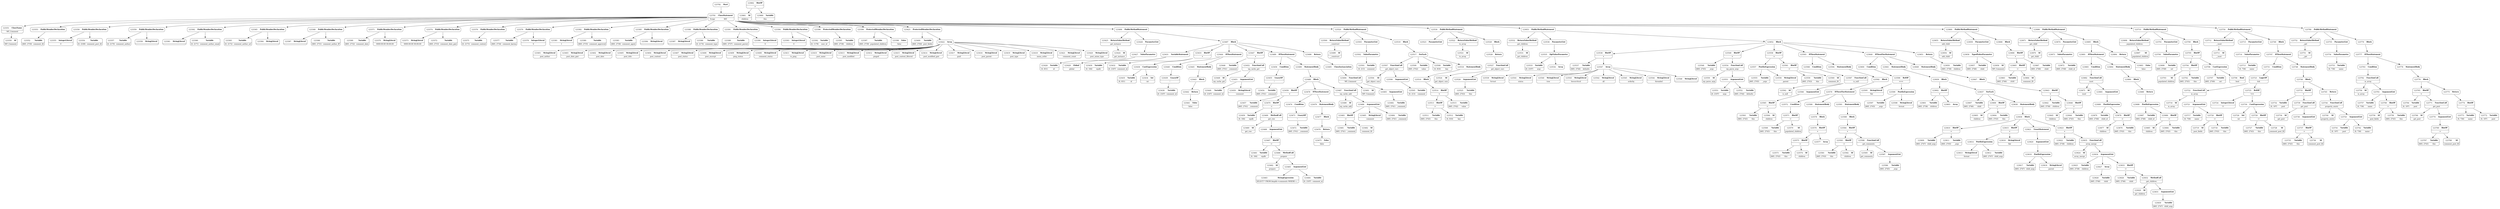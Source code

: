 digraph ast {
node [shape=none];
123351 [label=<<TABLE border='1' cellspacing='0' cellpadding='10' style='rounded' ><TR><TD border='0'>123351</TD><TD border='0'><B>ClassName</B></TD></TR><HR/><TR><TD border='0' cellpadding='5' colspan='2'>WP_Comment</TD></TR></TABLE>>];
123351 -> 123350 [weight=2];
123350 [label=<<TABLE border='1' cellspacing='0' cellpadding='10' style='rounded' ><TR><TD border='0'>123350</TD><TD border='0'><B>Id</B></TD></TR><HR/><TR><TD border='0' cellpadding='5' colspan='2'>WP_Comment</TD></TR></TABLE>>];
123353 [label=<<TABLE border='1' cellspacing='0' cellpadding='10' style='rounded' ><TR><TD border='0'>123353</TD><TD border='0'><B>PublicMemberDeclaration</B></TD></TR></TABLE>>];
123353 -> 123352 [weight=2];
123352 [label=<<TABLE border='1' cellspacing='0' cellpadding='10' style='rounded' ><TR><TD border='0'>123352</TD><TD border='0'><B>Variable</B></TD></TR><HR/><TR><TD border='0' cellpadding='5'>(665, 2730)</TD><TD border='0' cellpadding='5'>comment_ID</TD></TR></TABLE>>];
123355 [label=<<TABLE border='1' cellspacing='0' cellpadding='10' style='rounded' ><TR><TD border='0'>123355</TD><TD border='0'><B>IntegerLiteral</B></TD></TR><HR/><TR><TD border='0' cellpadding='5' colspan='2'>0</TD></TR></TABLE>>];
123354 [label=<<TABLE border='1' cellspacing='0' cellpadding='10' style='rounded' ><TR><TD border='0'>123354</TD><TD border='0'><B>Variable</B></TD></TR><HR/><TR><TD border='0' cellpadding='5'>(0, 2169)</TD><TD border='0' cellpadding='5'>comment_post_ID</TD></TR></TABLE>>];
123357 [label=<<TABLE border='1' cellspacing='0' cellpadding='10' style='rounded' ><TR><TD border='0'>123357</TD><TD border='0'><B>Variable</B></TD></TR><HR/><TR><TD border='0' cellpadding='5'>(0, 2170)</TD><TD border='0' cellpadding='5'>comment_author</TD></TR></TABLE>>];
123356 [label=<<TABLE border='1' cellspacing='0' cellpadding='10' style='rounded' ><TR><TD border='0'>123356</TD><TD border='0'><B>PublicMemberDeclaration</B></TD></TR></TABLE>>];
123356 -> 123354 [weight=2];
123356 -> 123355 [weight=2];
123359 [label=<<TABLE border='1' cellspacing='0' cellpadding='10' style='rounded' ><TR><TD border='0'>123359</TD><TD border='0'><B>PublicMemberDeclaration</B></TD></TR></TABLE>>];
123359 -> 123357 [weight=2];
123359 -> 123358 [weight=2];
123358 [label=<<TABLE border='1' cellspacing='0' cellpadding='10' style='rounded' ><TR><TD border='0'>123358</TD><TD border='0'><B>StringLiteral</B></TD></TR><HR/><TR><TD border='0' cellpadding='5' colspan='2'></TD></TR></TABLE>>];
123361 [label=<<TABLE border='1' cellspacing='0' cellpadding='10' style='rounded' ><TR><TD border='0'>123361</TD><TD border='0'><B>StringLiteral</B></TD></TR><HR/><TR><TD border='0' cellpadding='5' colspan='2'></TD></TR></TABLE>>];
123360 [label=<<TABLE border='1' cellspacing='0' cellpadding='10' style='rounded' ><TR><TD border='0'>123360</TD><TD border='0'><B>Variable</B></TD></TR><HR/><TR><TD border='0' cellpadding='5'>(0, 2171)</TD><TD border='0' cellpadding='5'>comment_author_email</TD></TR></TABLE>>];
123363 [label=<<TABLE border='1' cellspacing='0' cellpadding='10' style='rounded' ><TR><TD border='0'>123363</TD><TD border='0'><B>Variable</B></TD></TR><HR/><TR><TD border='0' cellpadding='5'>(0, 2172)</TD><TD border='0' cellpadding='5'>comment_author_url</TD></TR></TABLE>>];
123362 [label=<<TABLE border='1' cellspacing='0' cellpadding='10' style='rounded' ><TR><TD border='0'>123362</TD><TD border='0'><B>PublicMemberDeclaration</B></TD></TR></TABLE>>];
123362 -> 123360 [weight=2];
123362 -> 123361 [weight=2];
123365 [label=<<TABLE border='1' cellspacing='0' cellpadding='10' style='rounded' ><TR><TD border='0'>123365</TD><TD border='0'><B>PublicMemberDeclaration</B></TD></TR></TABLE>>];
123365 -> 123363 [weight=2];
123365 -> 123364 [weight=2];
123364 [label=<<TABLE border='1' cellspacing='0' cellpadding='10' style='rounded' ><TR><TD border='0'>123364</TD><TD border='0'><B>StringLiteral</B></TD></TR><HR/><TR><TD border='0' cellpadding='5' colspan='2'></TD></TR></TABLE>>];
123367 [label=<<TABLE border='1' cellspacing='0' cellpadding='10' style='rounded' ><TR><TD border='0'>123367</TD><TD border='0'><B>StringLiteral</B></TD></TR><HR/><TR><TD border='0' cellpadding='5' colspan='2'></TD></TR></TABLE>>];
123366 [label=<<TABLE border='1' cellspacing='0' cellpadding='10' style='rounded' ><TR><TD border='0'>123366</TD><TD border='0'><B>Variable</B></TD></TR><HR/><TR><TD border='0' cellpadding='5'>(665, 2731)</TD><TD border='0' cellpadding='5'>comment_author_IP</TD></TR></TABLE>>];
123369 [label=<<TABLE border='1' cellspacing='0' cellpadding='10' style='rounded' ><TR><TD border='0'>123369</TD><TD border='0'><B>Variable</B></TD></TR><HR/><TR><TD border='0' cellpadding='5'>(665, 2732)</TD><TD border='0' cellpadding='5'>comment_date</TD></TR></TABLE>>];
123368 [label=<<TABLE border='1' cellspacing='0' cellpadding='10' style='rounded' ><TR><TD border='0'>123368</TD><TD border='0'><B>PublicMemberDeclaration</B></TD></TR></TABLE>>];
123368 -> 123366 [weight=2];
123368 -> 123367 [weight=2];
123371 [label=<<TABLE border='1' cellspacing='0' cellpadding='10' style='rounded' ><TR><TD border='0'>123371</TD><TD border='0'><B>PublicMemberDeclaration</B></TD></TR></TABLE>>];
123371 -> 123369 [weight=2];
123371 -> 123370 [weight=2];
123370 [label=<<TABLE border='1' cellspacing='0' cellpadding='10' style='rounded' ><TR><TD border='0'>123370</TD><TD border='0'><B>StringLiteral</B></TD></TR><HR/><TR><TD border='0' cellpadding='5' colspan='2'>0000-00-00 00:00:00</TD></TR></TABLE>>];
123373 [label=<<TABLE border='1' cellspacing='0' cellpadding='10' style='rounded' ><TR><TD border='0'>123373</TD><TD border='0'><B>StringLiteral</B></TD></TR><HR/><TR><TD border='0' cellpadding='5' colspan='2'>0000-00-00 00:00:00</TD></TR></TABLE>>];
123372 [label=<<TABLE border='1' cellspacing='0' cellpadding='10' style='rounded' ><TR><TD border='0'>123372</TD><TD border='0'><B>Variable</B></TD></TR><HR/><TR><TD border='0' cellpadding='5'>(665, 2733)</TD><TD border='0' cellpadding='5'>comment_date_gmt</TD></TR></TABLE>>];
123375 [label=<<TABLE border='1' cellspacing='0' cellpadding='10' style='rounded' ><TR><TD border='0'>123375</TD><TD border='0'><B>Variable</B></TD></TR><HR/><TR><TD border='0' cellpadding='5'>(0, 2173)</TD><TD border='0' cellpadding='5'>comment_content</TD></TR></TABLE>>];
123374 [label=<<TABLE border='1' cellspacing='0' cellpadding='10' style='rounded' ><TR><TD border='0'>123374</TD><TD border='0'><B>PublicMemberDeclaration</B></TD></TR></TABLE>>];
123374 -> 123372 [weight=2];
123374 -> 123373 [weight=2];
123377 [label=<<TABLE border='1' cellspacing='0' cellpadding='10' style='rounded' ><TR><TD border='0'>123377</TD><TD border='0'><B>Variable</B></TD></TR><HR/><TR><TD border='0' cellpadding='5'>(665, 2734)</TD><TD border='0' cellpadding='5'>comment_karma</TD></TR></TABLE>>];
123376 [label=<<TABLE border='1' cellspacing='0' cellpadding='10' style='rounded' ><TR><TD border='0'>123376</TD><TD border='0'><B>PublicMemberDeclaration</B></TD></TR></TABLE>>];
123376 -> 123375 [weight=2];
123379 [label=<<TABLE border='1' cellspacing='0' cellpadding='10' style='rounded' ><TR><TD border='0'>123379</TD><TD border='0'><B>PublicMemberDeclaration</B></TD></TR></TABLE>>];
123379 -> 123377 [weight=2];
123379 -> 123378 [weight=2];
123378 [label=<<TABLE border='1' cellspacing='0' cellpadding='10' style='rounded' ><TR><TD border='0'>123378</TD><TD border='0'><B>IntegerLiteral</B></TD></TR><HR/><TR><TD border='0' cellpadding='5' colspan='2'>0</TD></TR></TABLE>>];
123381 [label=<<TABLE border='1' cellspacing='0' cellpadding='10' style='rounded' ><TR><TD border='0'>123381</TD><TD border='0'><B>StringLiteral</B></TD></TR><HR/><TR><TD border='0' cellpadding='5' colspan='2'>1</TD></TR></TABLE>>];
123380 [label=<<TABLE border='1' cellspacing='0' cellpadding='10' style='rounded' ><TR><TD border='0'>123380</TD><TD border='0'><B>Variable</B></TD></TR><HR/><TR><TD border='0' cellpadding='5'>(665, 2735)</TD><TD border='0' cellpadding='5'>comment_approved</TD></TR></TABLE>>];
123383 [label=<<TABLE border='1' cellspacing='0' cellpadding='10' style='rounded' ><TR><TD border='0'>123383</TD><TD border='0'><B>Variable</B></TD></TR><HR/><TR><TD border='0' cellpadding='5'>(665, 2736)</TD><TD border='0' cellpadding='5'>comment_agent</TD></TR></TABLE>>];
123382 [label=<<TABLE border='1' cellspacing='0' cellpadding='10' style='rounded' ><TR><TD border='0'>123382</TD><TD border='0'><B>PublicMemberDeclaration</B></TD></TR></TABLE>>];
123382 -> 123380 [weight=2];
123382 -> 123381 [weight=2];
123385 [label=<<TABLE border='1' cellspacing='0' cellpadding='10' style='rounded' ><TR><TD border='0'>123385</TD><TD border='0'><B>PublicMemberDeclaration</B></TD></TR></TABLE>>];
123385 -> 123383 [weight=2];
123385 -> 123384 [weight=2];
123384 [label=<<TABLE border='1' cellspacing='0' cellpadding='10' style='rounded' ><TR><TD border='0'>123384</TD><TD border='0'><B>StringLiteral</B></TD></TR><HR/><TR><TD border='0' cellpadding='5' colspan='2'></TD></TR></TABLE>>];
123387 [label=<<TABLE border='1' cellspacing='0' cellpadding='10' style='rounded' ><TR><TD border='0'>123387</TD><TD border='0'><B>StringLiteral</B></TD></TR><HR/><TR><TD border='0' cellpadding='5' colspan='2'></TD></TR></TABLE>>];
123386 [label=<<TABLE border='1' cellspacing='0' cellpadding='10' style='rounded' ><TR><TD border='0'>123386</TD><TD border='0'><B>Variable</B></TD></TR><HR/><TR><TD border='0' cellpadding='5'>(0, 2174)</TD><TD border='0' cellpadding='5'>comment_type</TD></TR></TABLE>>];
123389 [label=<<TABLE border='1' cellspacing='0' cellpadding='10' style='rounded' ><TR><TD border='0'>123389</TD><TD border='0'><B>Variable</B></TD></TR><HR/><TR><TD border='0' cellpadding='5'>(665, 2737)</TD><TD border='0' cellpadding='5'>comment_parent</TD></TR></TABLE>>];
123388 [label=<<TABLE border='1' cellspacing='0' cellpadding='10' style='rounded' ><TR><TD border='0'>123388</TD><TD border='0'><B>PublicMemberDeclaration</B></TD></TR></TABLE>>];
123388 -> 123386 [weight=2];
123388 -> 123387 [weight=2];
123391 [label=<<TABLE border='1' cellspacing='0' cellpadding='10' style='rounded' ><TR><TD border='0'>123391</TD><TD border='0'><B>PublicMemberDeclaration</B></TD></TR></TABLE>>];
123391 -> 123389 [weight=2];
123391 -> 123390 [weight=2];
123390 [label=<<TABLE border='1' cellspacing='0' cellpadding='10' style='rounded' ><TR><TD border='0'>123390</TD><TD border='0'><B>IntegerLiteral</B></TD></TR><HR/><TR><TD border='0' cellpadding='5' colspan='2'>0</TD></TR></TABLE>>];
123393 [label=<<TABLE border='1' cellspacing='0' cellpadding='10' style='rounded' ><TR><TD border='0'>123393</TD><TD border='0'><B>IntegerLiteral</B></TD></TR><HR/><TR><TD border='0' cellpadding='5' colspan='2'>0</TD></TR></TABLE>>];
123392 [label=<<TABLE border='1' cellspacing='0' cellpadding='10' style='rounded' ><TR><TD border='0'>123392</TD><TD border='0'><B>Variable</B></TD></TR><HR/><TR><TD border='0' cellpadding='5'>(0, 1178)</TD><TD border='0' cellpadding='5'>user_id</TD></TR></TABLE>>];
123395 [label=<<TABLE border='1' cellspacing='0' cellpadding='10' style='rounded' ><TR><TD border='0'>123395</TD><TD border='0'><B>Variable</B></TD></TR><HR/><TR><TD border='0' cellpadding='5'>(665, 2738)</TD><TD border='0' cellpadding='5'>children</TD></TR></TABLE>>];
123394 [label=<<TABLE border='1' cellspacing='0' cellpadding='10' style='rounded' ><TR><TD border='0'>123394</TD><TD border='0'><B>PublicMemberDeclaration</B></TD></TR></TABLE>>];
123394 -> 123392 [weight=2];
123394 -> 123393 [weight=2];
123397 [label=<<TABLE border='1' cellspacing='0' cellpadding='10' style='rounded' ><TR><TD border='0'>123397</TD><TD border='0'><B>Variable</B></TD></TR><HR/><TR><TD border='0' cellpadding='5'>(665, 2739)</TD><TD border='0' cellpadding='5'>populated_children</TD></TR></TABLE>>];
123396 [label=<<TABLE border='1' cellspacing='0' cellpadding='10' style='rounded' ><TR><TD border='0'>123396</TD><TD border='0'><B>ProtectedMemberDeclaration</B></TD></TR></TABLE>>];
123396 -> 123395 [weight=2];
123399 [label=<<TABLE border='1' cellspacing='0' cellpadding='10' style='rounded' ><TR><TD border='0'>123399</TD><TD border='0'><B>ProtectedMemberDeclaration</B></TD></TR></TABLE>>];
123399 -> 123397 [weight=2];
123399 -> 123398 [weight=2];
123398 [label=<<TABLE border='1' cellspacing='0' cellpadding='10' style='rounded' ><TR><TD border='0'>123398</TD><TD border='0'><B>False</B></TD></TR><HR/><TR><TD border='0' cellpadding='5' colspan='2'>false</TD></TR></TABLE>>];
123401 [label=<<TABLE border='1' cellspacing='0' cellpadding='10' style='rounded' ><TR><TD border='0'>123401</TD><TD border='0'><B>StringLiteral</B></TD></TR><HR/><TR><TD border='0' cellpadding='5' colspan='2'>post_author</TD></TR></TABLE>>];
123400 [label=<<TABLE border='1' cellspacing='0' cellpadding='10' style='rounded' ><TR><TD border='0'>123400</TD><TD border='0'><B>Variable</B></TD></TR><HR/><TR><TD border='0' cellpadding='5'>(665, 2740)</TD><TD border='0' cellpadding='5'>post_fields</TD></TR></TABLE>>];
123403 [label=<<TABLE border='1' cellspacing='0' cellpadding='10' style='rounded' ><TR><TD border='0'>123403</TD><TD border='0'><B>StringLiteral</B></TD></TR><HR/><TR><TD border='0' cellpadding='5' colspan='2'>post_date_gmt</TD></TR></TABLE>>];
123402 [label=<<TABLE border='1' cellspacing='0' cellpadding='10' style='rounded' ><TR><TD border='0'>123402</TD><TD border='0'><B>StringLiteral</B></TD></TR><HR/><TR><TD border='0' cellpadding='5' colspan='2'>post_date</TD></TR></TABLE>>];
123405 [label=<<TABLE border='1' cellspacing='0' cellpadding='10' style='rounded' ><TR><TD border='0'>123405</TD><TD border='0'><B>StringLiteral</B></TD></TR><HR/><TR><TD border='0' cellpadding='5' colspan='2'>post_title</TD></TR></TABLE>>];
123404 [label=<<TABLE border='1' cellspacing='0' cellpadding='10' style='rounded' ><TR><TD border='0'>123404</TD><TD border='0'><B>StringLiteral</B></TD></TR><HR/><TR><TD border='0' cellpadding='5' colspan='2'>post_content</TD></TR></TABLE>>];
123407 [label=<<TABLE border='1' cellspacing='0' cellpadding='10' style='rounded' ><TR><TD border='0'>123407</TD><TD border='0'><B>StringLiteral</B></TD></TR><HR/><TR><TD border='0' cellpadding='5' colspan='2'>post_status</TD></TR></TABLE>>];
123406 [label=<<TABLE border='1' cellspacing='0' cellpadding='10' style='rounded' ><TR><TD border='0'>123406</TD><TD border='0'><B>StringLiteral</B></TD></TR><HR/><TR><TD border='0' cellpadding='5' colspan='2'>post_excerpt</TD></TR></TABLE>>];
123409 [label=<<TABLE border='1' cellspacing='0' cellpadding='10' style='rounded' ><TR><TD border='0'>123409</TD><TD border='0'><B>StringLiteral</B></TD></TR><HR/><TR><TD border='0' cellpadding='5' colspan='2'>ping_status</TD></TR></TABLE>>];
123408 [label=<<TABLE border='1' cellspacing='0' cellpadding='10' style='rounded' ><TR><TD border='0'>123408</TD><TD border='0'><B>StringLiteral</B></TD></TR><HR/><TR><TD border='0' cellpadding='5' colspan='2'>comment_status</TD></TR></TABLE>>];
123411 [label=<<TABLE border='1' cellspacing='0' cellpadding='10' style='rounded' ><TR><TD border='0'>123411</TD><TD border='0'><B>StringLiteral</B></TD></TR><HR/><TR><TD border='0' cellpadding='5' colspan='2'>to_ping</TD></TR></TABLE>>];
123410 [label=<<TABLE border='1' cellspacing='0' cellpadding='10' style='rounded' ><TR><TD border='0'>123410</TD><TD border='0'><B>StringLiteral</B></TD></TR><HR/><TR><TD border='0' cellpadding='5' colspan='2'>post_name</TD></TR></TABLE>>];
123413 [label=<<TABLE border='1' cellspacing='0' cellpadding='10' style='rounded' ><TR><TD border='0'>123413</TD><TD border='0'><B>StringLiteral</B></TD></TR><HR/><TR><TD border='0' cellpadding='5' colspan='2'>post_modified</TD></TR></TABLE>>];
123412 [label=<<TABLE border='1' cellspacing='0' cellpadding='10' style='rounded' ><TR><TD border='0'>123412</TD><TD border='0'><B>StringLiteral</B></TD></TR><HR/><TR><TD border='0' cellpadding='5' colspan='2'>pinged</TD></TR></TABLE>>];
123415 [label=<<TABLE border='1' cellspacing='0' cellpadding='10' style='rounded' ><TR><TD border='0'>123415</TD><TD border='0'><B>StringLiteral</B></TD></TR><HR/><TR><TD border='0' cellpadding='5' colspan='2'>post_content_filtered</TD></TR></TABLE>>];
123414 [label=<<TABLE border='1' cellspacing='0' cellpadding='10' style='rounded' ><TR><TD border='0'>123414</TD><TD border='0'><B>StringLiteral</B></TD></TR><HR/><TR><TD border='0' cellpadding='5' colspan='2'>post_modified_gmt</TD></TR></TABLE>>];
123417 [label=<<TABLE border='1' cellspacing='0' cellpadding='10' style='rounded' ><TR><TD border='0'>123417</TD><TD border='0'><B>StringLiteral</B></TD></TR><HR/><TR><TD border='0' cellpadding='5' colspan='2'>guid</TD></TR></TABLE>>];
123416 [label=<<TABLE border='1' cellspacing='0' cellpadding='10' style='rounded' ><TR><TD border='0'>123416</TD><TD border='0'><B>StringLiteral</B></TD></TR><HR/><TR><TD border='0' cellpadding='5' colspan='2'>post_parent</TD></TR></TABLE>>];
123419 [label=<<TABLE border='1' cellspacing='0' cellpadding='10' style='rounded' ><TR><TD border='0'>123419</TD><TD border='0'><B>StringLiteral</B></TD></TR><HR/><TR><TD border='0' cellpadding='5' colspan='2'>post_type</TD></TR></TABLE>>];
123418 [label=<<TABLE border='1' cellspacing='0' cellpadding='10' style='rounded' ><TR><TD border='0'>123418</TD><TD border='0'><B>StringLiteral</B></TD></TR><HR/><TR><TD border='0' cellpadding='5' colspan='2'>menu_order</TD></TR></TABLE>>];
123421 [label=<<TABLE border='1' cellspacing='0' cellpadding='10' style='rounded' ><TR><TD border='0'>123421</TD><TD border='0'><B>StringLiteral</B></TD></TR><HR/><TR><TD border='0' cellpadding='5' colspan='2'>comment_count</TD></TR></TABLE>>];
123420 [label=<<TABLE border='1' cellspacing='0' cellpadding='10' style='rounded' ><TR><TD border='0'>123420</TD><TD border='0'><B>StringLiteral</B></TD></TR><HR/><TR><TD border='0' cellpadding='5' colspan='2'>post_mime_type</TD></TR></TABLE>>];
123423 [label=<<TABLE border='1' cellspacing='0' cellpadding='10' style='rounded' ><TR><TD border='0'>123423</TD><TD border='0'><B>ProtectedMemberDeclaration</B></TD></TR></TABLE>>];
123423 -> 123400 [weight=2];
123423 -> 123422 [weight=2];
123422 [label=<<TABLE border='1' cellspacing='0' cellpadding='10' style='rounded' ><TR><TD border='0'>123422</TD><TD border='0'><B>Array</B></TD></TR></TABLE>>];
123422 -> 123401 [weight=2];
123422 -> 123402 [weight=2];
123422 -> 123403 [weight=2];
123422 -> 123404 [weight=2];
123422 -> 123405 [weight=2];
123422 -> 123406 [weight=2];
123422 -> 123407 [weight=2];
123422 -> 123408 [weight=2];
123422 -> 123409 [weight=2];
123422 -> 123410 [weight=2];
123422 -> 123411 [weight=2];
123422 -> 123412 [weight=2];
123422 -> 123413 [weight=2];
123422 -> 123414 [weight=2];
123422 -> 123415 [weight=2];
123422 -> 123416 [weight=2];
123422 -> 123417 [weight=2];
123422 -> 123418 [weight=2];
123422 -> 123419 [weight=2];
123422 -> 123420 [weight=2];
123422 -> 123421 [weight=2];
123425 [label=<<TABLE border='1' cellspacing='0' cellpadding='10' style='rounded' ><TR><TD border='0'>123425</TD><TD border='0'><B>ReturnValueMethod</B></TD></TR><HR/><TR><TD border='0' cellpadding='5' colspan='2'>get_instance</TD></TR></TABLE>>];
123425 -> 123424 [weight=2];
123424 [label=<<TABLE border='1' cellspacing='0' cellpadding='10' style='rounded' ><TR><TD border='0'>123424</TD><TD border='0'><B>Id</B></TD></TR><HR/><TR><TD border='0' cellpadding='5' colspan='2'>get_instance</TD></TR></TABLE>>];
123427 [label=<<TABLE border='1' cellspacing='0' cellpadding='10' style='rounded' ><TR><TD border='0'>123427</TD><TD border='0'><B>ValueParameter</B></TD></TR></TABLE>>];
123427 -> 123426 [weight=2];
123426 [label=<<TABLE border='1' cellspacing='0' cellpadding='10' style='rounded' ><TR><TD border='0'>123426</TD><TD border='0'><B>Variable</B></TD></TR><HR/><TR><TD border='0' cellpadding='5'>(0, 831)</TD><TD border='0' cellpadding='5'>id</TD></TR></TABLE>>];
123429 [label=<<TABLE border='1' cellspacing='0' cellpadding='10' style='rounded' ><TR><TD border='0'>123429</TD><TD border='0'><B>Global</B></TD></TR><HR/><TR><TD border='0' cellpadding='5' colspan='2'>global</TD></TR></TABLE>>];
123428 [label=<<TABLE border='1' cellspacing='0' cellpadding='10' style='rounded' ><TR><TD border='0'>123428</TD><TD border='0'><B>ParameterList</B></TD></TR></TABLE>>];
123428 -> 123427 [weight=2];
123431 [label=<<TABLE border='1' cellspacing='0' cellpadding='10' style='rounded' ><TR><TD border='0'>123431</TD><TD border='0'><B>VariableStatement</B></TD></TR></TABLE>>];
123431 -> 123429 [weight=2];
123431 -> 123430 [weight=2];
123430 [label=<<TABLE border='1' cellspacing='0' cellpadding='10' style='rounded' ><TR><TD border='0'>123430</TD><TD border='0'><B>Variable</B></TD></TR><HR/><TR><TD border='0' cellpadding='5'>(0, 184)</TD><TD border='0' cellpadding='5'>wpdb</TD></TR></TABLE>>];
123433 [label=<<TABLE border='1' cellspacing='0' cellpadding='10' style='rounded' ><TR><TD border='0'>123433</TD><TD border='0'><B>BinOP</B></TD></TR><HR/><TR><TD border='0' cellpadding='5' colspan='2'>=</TD></TR></TABLE>>];
123433 -> 123432 [weight=2];
123433 -> 123436 [weight=2];
123432 [label=<<TABLE border='1' cellspacing='0' cellpadding='10' style='rounded' ><TR><TD border='0'>123432</TD><TD border='0'><B>Variable</B></TD></TR><HR/><TR><TD border='0' cellpadding='5'>(0, 2187)</TD><TD border='0' cellpadding='5'>comment_id</TD></TR></TABLE>>];
123435 [label=<<TABLE border='1' cellspacing='0' cellpadding='10' style='rounded' ><TR><TD border='0'>123435</TD><TD border='0'><B>Variable</B></TD></TR><HR/><TR><TD border='0' cellpadding='5'>(0, 831)</TD><TD border='0' cellpadding='5'>id</TD></TR></TABLE>>];
123434 [label=<<TABLE border='1' cellspacing='0' cellpadding='10' style='rounded' ><TR><TD border='0'>123434</TD><TD border='0'><B>Int</B></TD></TR><HR/><TR><TD border='0' cellpadding='5' colspan='2'>int</TD></TR></TABLE>>];
123436 [label=<<TABLE border='1' cellspacing='0' cellpadding='10' style='rounded' ><TR><TD border='0'>123436</TD><TD border='0'><B>CastExpression</B></TD></TR></TABLE>>];
123436 -> 123434 [weight=2];
123436 -> 123435 [weight=2];
123439 [label=<<TABLE border='1' cellspacing='0' cellpadding='10' style='rounded' ><TR><TD border='0'>123439</TD><TD border='0'><B>UnaryOP</B></TD></TR><HR/><TR><TD border='0' cellpadding='5' colspan='2'>!</TD></TR></TABLE>>];
123439 -> 123438 [weight=2];
123438 [label=<<TABLE border='1' cellspacing='0' cellpadding='10' style='rounded' ><TR><TD border='0'>123438</TD><TD border='0'><B>Variable</B></TD></TR><HR/><TR><TD border='0' cellpadding='5'>(0, 2187)</TD><TD border='0' cellpadding='5'>comment_id</TD></TR></TABLE>>];
123441 [label=<<TABLE border='1' cellspacing='0' cellpadding='10' style='rounded' ><TR><TD border='0'>123441</TD><TD border='0'><B>False</B></TD></TR><HR/><TR><TD border='0' cellpadding='5' colspan='2'>false</TD></TR></TABLE>>];
123440 [label=<<TABLE border='1' cellspacing='0' cellpadding='10' style='rounded' ><TR><TD border='0'>123440</TD><TD border='0'><B>Condition</B></TD></TR></TABLE>>];
123440 -> 123439 [weight=2];
123443 [label=<<TABLE border='1' cellspacing='0' cellpadding='10' style='rounded' ><TR><TD border='0'>123443</TD><TD border='0'><B>Block</B></TD></TR></TABLE>>];
123443 -> 123442 [weight=2];
123442 [label=<<TABLE border='1' cellspacing='0' cellpadding='10' style='rounded' ><TR><TD border='0'>123442</TD><TD border='0'><B>Return</B></TD></TR></TABLE>>];
123442 -> 123441 [weight=2];
123445 [label=<<TABLE border='1' cellspacing='0' cellpadding='10' style='rounded' ><TR><TD border='0'>123445</TD><TD border='0'><B>StatementBody</B></TD></TR></TABLE>>];
123445 -> 123443 [weight=2];
123444 [label=<<TABLE border='1' cellspacing='0' cellpadding='10' style='rounded' ><TR><TD border='0'>123444</TD><TD border='0'><B>IfThenStatement</B></TD></TR></TABLE>>];
123444 -> 123440 [weight=2];
123444 -> 123445 [weight=2];
123447 [label=<<TABLE border='1' cellspacing='0' cellpadding='10' style='rounded' ><TR><TD border='0'>123447</TD><TD border='0'><B>BinOP</B></TD></TR><HR/><TR><TD border='0' cellpadding='5' colspan='2'>=</TD></TR></TABLE>>];
123447 -> 123446 [weight=2];
123447 -> 123452 [weight=2];
123446 [label=<<TABLE border='1' cellspacing='0' cellpadding='10' style='rounded' ><TR><TD border='0'>123446</TD><TD border='0'><B>Variable</B></TD></TR><HR/><TR><TD border='0' cellpadding='5'>(665, 2741)</TD><TD border='0' cellpadding='5'>_comment</TD></TR></TABLE>>];
123449 [label=<<TABLE border='1' cellspacing='0' cellpadding='10' style='rounded' ><TR><TD border='0'>123449</TD><TD border='0'><B>Variable</B></TD></TR><HR/><TR><TD border='0' cellpadding='5'>(0, 2187)</TD><TD border='0' cellpadding='5'>comment_id</TD></TR></TABLE>>];
123448 [label=<<TABLE border='1' cellspacing='0' cellpadding='10' style='rounded' ><TR><TD border='0'>123448</TD><TD border='0'><B>Id</B></TD></TR><HR/><TR><TD border='0' cellpadding='5' colspan='2'>wp_cache_get</TD></TR></TABLE>>];
123451 [label=<<TABLE border='1' cellspacing='0' cellpadding='10' style='rounded' ><TR><TD border='0'>123451</TD><TD border='0'><B>ArgumentList</B></TD></TR></TABLE>>];
123451 -> 123449 [weight=2];
123451 -> 123450 [weight=2];
123450 [label=<<TABLE border='1' cellspacing='0' cellpadding='10' style='rounded' ><TR><TD border='0'>123450</TD><TD border='0'><B>StringLiteral</B></TD></TR><HR/><TR><TD border='0' cellpadding='5' colspan='2'>comment</TD></TR></TABLE>>];
123452 [label=<<TABLE border='1' cellspacing='0' cellpadding='10' style='rounded' ><TR><TD border='0'>123452</TD><TD border='0'><B>FunctionCall</B></TD></TR><HR/><TR><TD border='0' cellpadding='5' colspan='2'>wp_cache_get</TD></TR></TABLE>>];
123452 -> 123448 [weight=2];
123452 -> 123451 [weight=2];
123455 [label=<<TABLE border='1' cellspacing='0' cellpadding='10' style='rounded' ><TR><TD border='0'>123455</TD><TD border='0'><B>UnaryOP</B></TD></TR><HR/><TR><TD border='0' cellpadding='5' colspan='2'>!</TD></TR></TABLE>>];
123455 -> 123454 [weight=2];
123454 [label=<<TABLE border='1' cellspacing='0' cellpadding='10' style='rounded' ><TR><TD border='0'>123454</TD><TD border='0'><B>Variable</B></TD></TR><HR/><TR><TD border='0' cellpadding='5'>(665, 2741)</TD><TD border='0' cellpadding='5'>_comment</TD></TR></TABLE>>];
123457 [label=<<TABLE border='1' cellspacing='0' cellpadding='10' style='rounded' ><TR><TD border='0'>123457</TD><TD border='0'><B>Variable</B></TD></TR><HR/><TR><TD border='0' cellpadding='5'>(665, 2741)</TD><TD border='0' cellpadding='5'>_comment</TD></TR></TABLE>>];
123456 [label=<<TABLE border='1' cellspacing='0' cellpadding='10' style='rounded' ><TR><TD border='0'>123456</TD><TD border='0'><B>Condition</B></TD></TR></TABLE>>];
123456 -> 123455 [weight=2];
123459 [label=<<TABLE border='1' cellspacing='0' cellpadding='10' style='rounded' ><TR><TD border='0'>123459</TD><TD border='0'><B>Variable</B></TD></TR><HR/><TR><TD border='0' cellpadding='5'>(0, 184)</TD><TD border='0' cellpadding='5'>wpdb</TD></TR></TABLE>>];
123458 [label=<<TABLE border='1' cellspacing='0' cellpadding='10' style='rounded' ><TR><TD border='0'>123458</TD><TD border='0'><B>BinOP</B></TD></TR><HR/><TR><TD border='0' cellpadding='5' colspan='2'>=</TD></TR></TABLE>>];
123458 -> 123457 [weight=2];
123458 -> 123470 [weight=2];
123461 [label=<<TABLE border='1' cellspacing='0' cellpadding='10' style='rounded' ><TR><TD border='0'>123461</TD><TD border='0'><B>Variable</B></TD></TR><HR/><TR><TD border='0' cellpadding='5'>(0, 184)</TD><TD border='0' cellpadding='5'>wpdb</TD></TR></TABLE>>];
123460 [label=<<TABLE border='1' cellspacing='0' cellpadding='10' style='rounded' ><TR><TD border='0'>123460</TD><TD border='0'><B>Id</B></TD></TR><HR/><TR><TD border='0' cellpadding='5' colspan='2'>get_row</TD></TR></TABLE>>];
123463 [label=<<TABLE border='1' cellspacing='0' cellpadding='10' style='rounded' ><TR><TD border='0'>123463</TD><TD border='0'><B>StringExpression</B></TD></TR><HR/><TR><TD border='0' cellpadding='5' colspan='2'>SELECT * FROM $wpdb-&gt;comments WHERE c...</TD></TR></TABLE>>];
123462 [label=<<TABLE border='1' cellspacing='0' cellpadding='10' style='rounded' ><TR><TD border='0'>123462</TD><TD border='0'><B>Id</B></TD></TR><HR/><TR><TD border='0' cellpadding='5' colspan='2'>prepare</TD></TR></TABLE>>];
123465 [label=<<TABLE border='1' cellspacing='0' cellpadding='10' style='rounded' ><TR><TD border='0'>123465</TD><TD border='0'><B>ArgumentList</B></TD></TR></TABLE>>];
123465 -> 123463 [weight=2];
123465 -> 123464 [weight=2];
123464 [label=<<TABLE border='1' cellspacing='0' cellpadding='10' style='rounded' ><TR><TD border='0'>123464</TD><TD border='0'><B>Variable</B></TD></TR><HR/><TR><TD border='0' cellpadding='5'>(0, 2187)</TD><TD border='0' cellpadding='5'>comment_id</TD></TR></TABLE>>];
123467 [label=<<TABLE border='1' cellspacing='0' cellpadding='10' style='rounded' ><TR><TD border='0'>123467</TD><TD border='0'><B>BinOP</B></TD></TR><HR/><TR><TD border='0' cellpadding='5' colspan='2'>-&gt;</TD></TR></TABLE>>];
123467 -> 123461 [weight=2];
123467 -> 123466 [weight=2];
123466 [label=<<TABLE border='1' cellspacing='0' cellpadding='10' style='rounded' ><TR><TD border='0'>123466</TD><TD border='0'><B>MethodCall</B></TD></TR><HR/><TR><TD border='0' cellpadding='5' colspan='2'>prepare</TD></TR></TABLE>>];
123466 -> 123462 [weight=2];
123466 -> 123465 [weight=2];
123469 [label=<<TABLE border='1' cellspacing='0' cellpadding='10' style='rounded' ><TR><TD border='0'>123469</TD><TD border='0'><B>MethodCall</B></TD></TR><HR/><TR><TD border='0' cellpadding='5' colspan='2'>get_row</TD></TR></TABLE>>];
123469 -> 123460 [weight=2];
123469 -> 123468 [weight=2];
123468 [label=<<TABLE border='1' cellspacing='0' cellpadding='10' style='rounded' ><TR><TD border='0'>123468</TD><TD border='0'><B>ArgumentList</B></TD></TR></TABLE>>];
123468 -> 123467 [weight=2];
123470 [label=<<TABLE border='1' cellspacing='0' cellpadding='10' style='rounded' ><TR><TD border='0'>123470</TD><TD border='0'><B>BinOP</B></TD></TR><HR/><TR><TD border='0' cellpadding='5' colspan='2'>-&gt;</TD></TR></TABLE>>];
123470 -> 123459 [weight=2];
123470 -> 123469 [weight=2];
123473 [label=<<TABLE border='1' cellspacing='0' cellpadding='10' style='rounded' ><TR><TD border='0'>123473</TD><TD border='0'><B>UnaryOP</B></TD></TR><HR/><TR><TD border='0' cellpadding='5' colspan='2'>!</TD></TR></TABLE>>];
123473 -> 123472 [weight=2];
123472 [label=<<TABLE border='1' cellspacing='0' cellpadding='10' style='rounded' ><TR><TD border='0'>123472</TD><TD border='0'><B>Variable</B></TD></TR><HR/><TR><TD border='0' cellpadding='5'>(665, 2741)</TD><TD border='0' cellpadding='5'>_comment</TD></TR></TABLE>>];
123475 [label=<<TABLE border='1' cellspacing='0' cellpadding='10' style='rounded' ><TR><TD border='0'>123475</TD><TD border='0'><B>False</B></TD></TR><HR/><TR><TD border='0' cellpadding='5' colspan='2'>false</TD></TR></TABLE>>];
123474 [label=<<TABLE border='1' cellspacing='0' cellpadding='10' style='rounded' ><TR><TD border='0'>123474</TD><TD border='0'><B>Condition</B></TD></TR></TABLE>>];
123474 -> 123473 [weight=2];
123477 [label=<<TABLE border='1' cellspacing='0' cellpadding='10' style='rounded' ><TR><TD border='0'>123477</TD><TD border='0'><B>Block</B></TD></TR></TABLE>>];
123477 -> 123476 [weight=2];
123476 [label=<<TABLE border='1' cellspacing='0' cellpadding='10' style='rounded' ><TR><TD border='0'>123476</TD><TD border='0'><B>Return</B></TD></TR></TABLE>>];
123476 -> 123475 [weight=2];
123479 [label=<<TABLE border='1' cellspacing='0' cellpadding='10' style='rounded' ><TR><TD border='0'>123479</TD><TD border='0'><B>StatementBody</B></TD></TR></TABLE>>];
123479 -> 123477 [weight=2];
123478 [label=<<TABLE border='1' cellspacing='0' cellpadding='10' style='rounded' ><TR><TD border='0'>123478</TD><TD border='0'><B>IfThenStatement</B></TD></TR></TABLE>>];
123478 -> 123474 [weight=2];
123478 -> 123479 [weight=2];
123481 [label=<<TABLE border='1' cellspacing='0' cellpadding='10' style='rounded' ><TR><TD border='0'>123481</TD><TD border='0'><B>Variable</B></TD></TR><HR/><TR><TD border='0' cellpadding='5'>(665, 2741)</TD><TD border='0' cellpadding='5'>_comment</TD></TR></TABLE>>];
123480 [label=<<TABLE border='1' cellspacing='0' cellpadding='10' style='rounded' ><TR><TD border='0'>123480</TD><TD border='0'><B>Id</B></TD></TR><HR/><TR><TD border='0' cellpadding='5' colspan='2'>wp_cache_add</TD></TR></TABLE>>];
123483 [label=<<TABLE border='1' cellspacing='0' cellpadding='10' style='rounded' ><TR><TD border='0'>123483</TD><TD border='0'><B>BinOP</B></TD></TR><HR/><TR><TD border='0' cellpadding='5' colspan='2'>-&gt;</TD></TR></TABLE>>];
123483 -> 123481 [weight=2];
123483 -> 123482 [weight=2];
123482 [label=<<TABLE border='1' cellspacing='0' cellpadding='10' style='rounded' ><TR><TD border='0'>123482</TD><TD border='0'><B>Id</B></TD></TR><HR/><TR><TD border='0' cellpadding='5' colspan='2'>comment_ID</TD></TR></TABLE>>];
123485 [label=<<TABLE border='1' cellspacing='0' cellpadding='10' style='rounded' ><TR><TD border='0'>123485</TD><TD border='0'><B>StringLiteral</B></TD></TR><HR/><TR><TD border='0' cellpadding='5' colspan='2'>comment</TD></TR></TABLE>>];
123484 [label=<<TABLE border='1' cellspacing='0' cellpadding='10' style='rounded' ><TR><TD border='0'>123484</TD><TD border='0'><B>Variable</B></TD></TR><HR/><TR><TD border='0' cellpadding='5'>(665, 2741)</TD><TD border='0' cellpadding='5'>_comment</TD></TR></TABLE>>];
123487 [label=<<TABLE border='1' cellspacing='0' cellpadding='10' style='rounded' ><TR><TD border='0'>123487</TD><TD border='0'><B>FunctionCall</B></TD></TR><HR/><TR><TD border='0' cellpadding='5' colspan='2'>wp_cache_add</TD></TR></TABLE>>];
123487 -> 123480 [weight=2];
123487 -> 123486 [weight=2];
123486 [label=<<TABLE border='1' cellspacing='0' cellpadding='10' style='rounded' ><TR><TD border='0'>123486</TD><TD border='0'><B>ArgumentList</B></TD></TR></TABLE>>];
123486 -> 123483 [weight=2];
123486 -> 123484 [weight=2];
123486 -> 123485 [weight=2];
123489 [label=<<TABLE border='1' cellspacing='0' cellpadding='10' style='rounded' ><TR><TD border='0'>123489</TD><TD border='0'><B>IfThenStatement</B></TD></TR></TABLE>>];
123489 -> 123456 [weight=2];
123489 -> 123490 [weight=2];
123488 [label=<<TABLE border='1' cellspacing='0' cellpadding='10' style='rounded' ><TR><TD border='0'>123488</TD><TD border='0'><B>Block</B></TD></TR></TABLE>>];
123488 -> 123458 [weight=2];
123488 -> 123478 [weight=2];
123488 -> 123487 [weight=2];
123491 [label=<<TABLE border='1' cellspacing='0' cellpadding='10' style='rounded' ><TR><TD border='0'>123491</TD><TD border='0'><B>Id</B></TD></TR><HR/><TR><TD border='0' cellpadding='5' colspan='2'>WP_Comment</TD></TR></TABLE>>];
123490 [label=<<TABLE border='1' cellspacing='0' cellpadding='10' style='rounded' ><TR><TD border='0'>123490</TD><TD border='0'><B>StatementBody</B></TD></TR></TABLE>>];
123490 -> 123488 [weight=2];
123493 [label=<<TABLE border='1' cellspacing='0' cellpadding='10' style='rounded' ><TR><TD border='0'>123493</TD><TD border='0'><B>ArgumentList</B></TD></TR></TABLE>>];
123493 -> 123492 [weight=2];
123492 [label=<<TABLE border='1' cellspacing='0' cellpadding='10' style='rounded' ><TR><TD border='0'>123492</TD><TD border='0'><B>Variable</B></TD></TR><HR/><TR><TD border='0' cellpadding='5'>(665, 2741)</TD><TD border='0' cellpadding='5'>_comment</TD></TR></TABLE>>];
123495 [label=<<TABLE border='1' cellspacing='0' cellpadding='10' style='rounded' ><TR><TD border='0'>123495</TD><TD border='0'><B>ClassInstanciation</B></TD></TR></TABLE>>];
123495 -> 123494 [weight=2];
123494 [label=<<TABLE border='1' cellspacing='0' cellpadding='10' style='rounded' ><TR><TD border='0'>123494</TD><TD border='0'><B>FunctionCall</B></TD></TR><HR/><TR><TD border='0' cellpadding='5' colspan='2'>WP_Comment</TD></TR></TABLE>>];
123494 -> 123491 [weight=2];
123494 -> 123493 [weight=2];
123497 [label=<<TABLE border='1' cellspacing='0' cellpadding='10' style='rounded' ><TR><TD border='0'>123497</TD><TD border='0'><B>Block</B></TD></TR></TABLE>>];
123497 -> 123431 [weight=2];
123497 -> 123433 [weight=2];
123497 -> 123444 [weight=2];
123497 -> 123447 [weight=2];
123497 -> 123489 [weight=2];
123497 -> 123496 [weight=2];
123496 [label=<<TABLE border='1' cellspacing='0' cellpadding='10' style='rounded' ><TR><TD border='0'>123496</TD><TD border='0'><B>Return</B></TD></TR></TABLE>>];
123496 -> 123495 [weight=2];
123499 [label=<<TABLE border='1' cellspacing='0' cellpadding='10' style='rounded' ><TR><TD border='0'>123499</TD><TD border='0'><B>Id</B></TD></TR><HR/><TR><TD border='0' cellpadding='5' colspan='2'>__construct</TD></TR></TABLE>>];
123498 [label=<<TABLE border='1' cellspacing='0' cellpadding='10' style='rounded' ><TR><TD border='0'>123498</TD><TD border='0'><B>PublicMethodStatement</B></TD></TR></TABLE>>];
123498 -> 123425 [weight=2];
123498 -> 123428 [weight=2];
123498 -> 123497 [weight=2];
123501 [label=<<TABLE border='1' cellspacing='0' cellpadding='10' style='rounded' ><TR><TD border='0'>123501</TD><TD border='0'><B>Variable</B></TD></TR><HR/><TR><TD border='0' cellpadding='5'>(0, 213)</TD><TD border='0' cellpadding='5'>comment</TD></TR></TABLE>>];
123500 [label=<<TABLE border='1' cellspacing='0' cellpadding='10' style='rounded' ><TR><TD border='0'>123500</TD><TD border='0'><B>ReturnValueMethod</B></TD></TR><HR/><TR><TD border='0' cellpadding='5' colspan='2'>__construct</TD></TR></TABLE>>];
123500 -> 123499 [weight=2];
123503 [label=<<TABLE border='1' cellspacing='0' cellpadding='10' style='rounded' ><TR><TD border='0'>123503</TD><TD border='0'><B>ParameterList</B></TD></TR></TABLE>>];
123503 -> 123502 [weight=2];
123502 [label=<<TABLE border='1' cellspacing='0' cellpadding='10' style='rounded' ><TR><TD border='0'>123502</TD><TD border='0'><B>ValueParameter</B></TD></TR></TABLE>>];
123502 -> 123501 [weight=2];
123505 [label=<<TABLE border='1' cellspacing='0' cellpadding='10' style='rounded' ><TR><TD border='0'>123505</TD><TD border='0'><B>Variable</B></TD></TR><HR/><TR><TD border='0' cellpadding='5'>(0, 213)</TD><TD border='0' cellpadding='5'>comment</TD></TR></TABLE>>];
123504 [label=<<TABLE border='1' cellspacing='0' cellpadding='10' style='rounded' ><TR><TD border='0'>123504</TD><TD border='0'><B>Id</B></TD></TR><HR/><TR><TD border='0' cellpadding='5' colspan='2'>get_object_vars</TD></TR></TABLE>>];
123507 [label=<<TABLE border='1' cellspacing='0' cellpadding='10' style='rounded' ><TR><TD border='0'>123507</TD><TD border='0'><B>FunctionCall</B></TD></TR><HR/><TR><TD border='0' cellpadding='5' colspan='2'>get_object_vars</TD></TR></TABLE>>];
123507 -> 123504 [weight=2];
123507 -> 123506 [weight=2];
123506 [label=<<TABLE border='1' cellspacing='0' cellpadding='10' style='rounded' ><TR><TD border='0'>123506</TD><TD border='0'><B>ArgumentList</B></TD></TR></TABLE>>];
123506 -> 123505 [weight=2];
123509 [label=<<TABLE border='1' cellspacing='0' cellpadding='10' style='rounded' ><TR><TD border='0'>123509</TD><TD border='0'><B>Variable</B></TD></TR><HR/><TR><TD border='0' cellpadding='5'>(665, 2742)</TD><TD border='0' cellpadding='5'>value</TD></TR></TABLE>>];
123508 [label=<<TABLE border='1' cellspacing='0' cellpadding='10' style='rounded' ><TR><TD border='0'>123508</TD><TD border='0'><B>Variable</B></TD></TR><HR/><TR><TD border='0' cellpadding='5'>(0, 816)</TD><TD border='0' cellpadding='5'>key</TD></TR></TABLE>>];
123511 [label=<<TABLE border='1' cellspacing='0' cellpadding='10' style='rounded' ><TR><TD border='0'>123511</TD><TD border='0'><B>Variable</B></TD></TR><HR/><TR><TD border='0' cellpadding='5'>(665, 2743)</TD><TD border='0' cellpadding='5'>this</TD></TR></TABLE>>];
123513 [label=<<TABLE border='1' cellspacing='0' cellpadding='10' style='rounded' ><TR><TD border='0'>123513</TD><TD border='0'><B>BinOP</B></TD></TR><HR/><TR><TD border='0' cellpadding='5' colspan='2'>-&gt;</TD></TR></TABLE>>];
123513 -> 123511 [weight=2];
123513 -> 123512 [weight=2];
123512 [label=<<TABLE border='1' cellspacing='0' cellpadding='10' style='rounded' ><TR><TD border='0'>123512</TD><TD border='0'><B>Variable</B></TD></TR><HR/><TR><TD border='0' cellpadding='5'>(0, 816)</TD><TD border='0' cellpadding='5'>key</TD></TR></TABLE>>];
123515 [label=<<TABLE border='1' cellspacing='0' cellpadding='10' style='rounded' ><TR><TD border='0'>123515</TD><TD border='0'><B>Variable</B></TD></TR><HR/><TR><TD border='0' cellpadding='5'>(665, 2742)</TD><TD border='0' cellpadding='5'>value</TD></TR></TABLE>>];
123514 [label=<<TABLE border='1' cellspacing='0' cellpadding='10' style='rounded' ><TR><TD border='0'>123514</TD><TD border='0'><B>BinOP</B></TD></TR><HR/><TR><TD border='0' cellpadding='5' colspan='2'>=</TD></TR></TABLE>>];
123514 -> 123513 [weight=2];
123514 -> 123515 [weight=2];
123517 [label=<<TABLE border='1' cellspacing='0' cellpadding='10' style='rounded' ><TR><TD border='0'>123517</TD><TD border='0'><B>ForEach</B></TD></TR></TABLE>>];
123517 -> 123507 [weight=2];
123517 -> 123508 [weight=2];
123517 -> 123509 [weight=2];
123517 -> 123518 [weight=2];
123516 [label=<<TABLE border='1' cellspacing='0' cellpadding='10' style='rounded' ><TR><TD border='0'>123516</TD><TD border='0'><B>Block</B></TD></TR></TABLE>>];
123516 -> 123514 [weight=2];
123519 [label=<<TABLE border='1' cellspacing='0' cellpadding='10' style='rounded' ><TR><TD border='0'>123519</TD><TD border='0'><B>Block</B></TD></TR></TABLE>>];
123519 -> 123517 [weight=2];
123518 [label=<<TABLE border='1' cellspacing='0' cellpadding='10' style='rounded' ><TR><TD border='0'>123518</TD><TD border='0'><B>StatementBody</B></TD></TR></TABLE>>];
123518 -> 123516 [weight=2];
123521 [label=<<TABLE border='1' cellspacing='0' cellpadding='10' style='rounded' ><TR><TD border='0'>123521</TD><TD border='0'><B>Id</B></TD></TR><HR/><TR><TD border='0' cellpadding='5' colspan='2'>to_array</TD></TR></TABLE>>];
123520 [label=<<TABLE border='1' cellspacing='0' cellpadding='10' style='rounded' ><TR><TD border='0'>123520</TD><TD border='0'><B>PublicMethodStatement</B></TD></TR></TABLE>>];
123520 -> 123500 [weight=2];
123520 -> 123503 [weight=2];
123520 -> 123519 [weight=2];
123523 [label=<<TABLE border='1' cellspacing='0' cellpadding='10' style='rounded' ><TR><TD border='0'>123523</TD><TD border='0'><B>ParameterList</B></TD></TR></TABLE>>];
123522 [label=<<TABLE border='1' cellspacing='0' cellpadding='10' style='rounded' ><TR><TD border='0'>123522</TD><TD border='0'><B>ReturnValueMethod</B></TD></TR><HR/><TR><TD border='0' cellpadding='5' colspan='2'>to_array</TD></TR></TABLE>>];
123522 -> 123521 [weight=2];
123525 [label=<<TABLE border='1' cellspacing='0' cellpadding='10' style='rounded' ><TR><TD border='0'>123525</TD><TD border='0'><B>Variable</B></TD></TR><HR/><TR><TD border='0' cellpadding='5'>(665, 2743)</TD><TD border='0' cellpadding='5'>this</TD></TR></TABLE>>];
123524 [label=<<TABLE border='1' cellspacing='0' cellpadding='10' style='rounded' ><TR><TD border='0'>123524</TD><TD border='0'><B>Id</B></TD></TR><HR/><TR><TD border='0' cellpadding='5' colspan='2'>get_object_vars</TD></TR></TABLE>>];
123527 [label=<<TABLE border='1' cellspacing='0' cellpadding='10' style='rounded' ><TR><TD border='0'>123527</TD><TD border='0'><B>FunctionCall</B></TD></TR><HR/><TR><TD border='0' cellpadding='5' colspan='2'>get_object_vars</TD></TR></TABLE>>];
123527 -> 123524 [weight=2];
123527 -> 123526 [weight=2];
123526 [label=<<TABLE border='1' cellspacing='0' cellpadding='10' style='rounded' ><TR><TD border='0'>123526</TD><TD border='0'><B>ArgumentList</B></TD></TR></TABLE>>];
123526 -> 123525 [weight=2];
123529 [label=<<TABLE border='1' cellspacing='0' cellpadding='10' style='rounded' ><TR><TD border='0'>123529</TD><TD border='0'><B>Block</B></TD></TR></TABLE>>];
123529 -> 123528 [weight=2];
123528 [label=<<TABLE border='1' cellspacing='0' cellpadding='10' style='rounded' ><TR><TD border='0'>123528</TD><TD border='0'><B>Return</B></TD></TR></TABLE>>];
123528 -> 123527 [weight=2];
123531 [label=<<TABLE border='1' cellspacing='0' cellpadding='10' style='rounded' ><TR><TD border='0'>123531</TD><TD border='0'><B>Id</B></TD></TR><HR/><TR><TD border='0' cellpadding='5' colspan='2'>get_children</TD></TR></TABLE>>];
123530 [label=<<TABLE border='1' cellspacing='0' cellpadding='10' style='rounded' ><TR><TD border='0'>123530</TD><TD border='0'><B>PublicMethodStatement</B></TD></TR></TABLE>>];
123530 -> 123522 [weight=2];
123530 -> 123523 [weight=2];
123530 -> 123529 [weight=2];
123533 [label=<<TABLE border='1' cellspacing='0' cellpadding='10' style='rounded' ><TR><TD border='0'>123533</TD><TD border='0'><B>Variable</B></TD></TR><HR/><TR><TD border='0' cellpadding='5'>(0, 2197)</TD><TD border='0' cellpadding='5'>args</TD></TR></TABLE>>];
123532 [label=<<TABLE border='1' cellspacing='0' cellpadding='10' style='rounded' ><TR><TD border='0'>123532</TD><TD border='0'><B>ReturnValueMethod</B></TD></TR><HR/><TR><TD border='0' cellpadding='5' colspan='2'>get_children</TD></TR></TABLE>>];
123532 -> 123531 [weight=2];
123535 [label=<<TABLE border='1' cellspacing='0' cellpadding='10' style='rounded' ><TR><TD border='0'>123535</TD><TD border='0'><B>OptValueParameter</B></TD></TR></TABLE>>];
123535 -> 123533 [weight=2];
123535 -> 123534 [weight=2];
123534 [label=<<TABLE border='1' cellspacing='0' cellpadding='10' style='rounded' ><TR><TD border='0'>123534</TD><TD border='0'><B>Array</B></TD></TR></TABLE>>];
123537 [label=<<TABLE border='1' cellspacing='0' cellpadding='10' style='rounded' ><TR><TD border='0'>123537</TD><TD border='0'><B>Variable</B></TD></TR><HR/><TR><TD border='0' cellpadding='5'>(665, 2744)</TD><TD border='0' cellpadding='5'>defaults</TD></TR></TABLE>>];
123536 [label=<<TABLE border='1' cellspacing='0' cellpadding='10' style='rounded' ><TR><TD border='0'>123536</TD><TD border='0'><B>ParameterList</B></TD></TR></TABLE>>];
123536 -> 123535 [weight=2];
123539 [label=<<TABLE border='1' cellspacing='0' cellpadding='10' style='rounded' ><TR><TD border='0'>123539</TD><TD border='0'><B>StringLiteral</B></TD></TR><HR/><TR><TD border='0' cellpadding='5' colspan='2'>format</TD></TR></TABLE>>];
123538 [label=<<TABLE border='1' cellspacing='0' cellpadding='10' style='rounded' ><TR><TD border='0'>123538</TD><TD border='0'><B>BinOP</B></TD></TR><HR/><TR><TD border='0' cellpadding='5' colspan='2'>=</TD></TR></TABLE>>];
123538 -> 123537 [weight=2];
123538 -> 123547 [weight=2];
123541 [label=<<TABLE border='1' cellspacing='0' cellpadding='10' style='rounded' ><TR><TD border='0'>123541</TD><TD border='0'><B>StringLiteral</B></TD></TR><HR/><TR><TD border='0' cellpadding='5' colspan='2'>status</TD></TR></TABLE>>];
123540 [label=<<TABLE border='1' cellspacing='0' cellpadding='10' style='rounded' ><TR><TD border='0'>123540</TD><TD border='0'><B>StringLiteral</B></TD></TR><HR/><TR><TD border='0' cellpadding='5' colspan='2'>tree</TD></TR></TABLE>>];
123543 [label=<<TABLE border='1' cellspacing='0' cellpadding='10' style='rounded' ><TR><TD border='0'>123543</TD><TD border='0'><B>StringLiteral</B></TD></TR><HR/><TR><TD border='0' cellpadding='5' colspan='2'>hierarchical</TD></TR></TABLE>>];
123542 [label=<<TABLE border='1' cellspacing='0' cellpadding='10' style='rounded' ><TR><TD border='0'>123542</TD><TD border='0'><B>StringLiteral</B></TD></TR><HR/><TR><TD border='0' cellpadding='5' colspan='2'>all</TD></TR></TABLE>>];
123545 [label=<<TABLE border='1' cellspacing='0' cellpadding='10' style='rounded' ><TR><TD border='0'>123545</TD><TD border='0'><B>StringLiteral</B></TD></TR><HR/><TR><TD border='0' cellpadding='5' colspan='2'>orderby</TD></TR></TABLE>>];
123544 [label=<<TABLE border='1' cellspacing='0' cellpadding='10' style='rounded' ><TR><TD border='0'>123544</TD><TD border='0'><B>StringLiteral</B></TD></TR><HR/><TR><TD border='0' cellpadding='5' colspan='2'>threaded</TD></TR></TABLE>>];
123547 [label=<<TABLE border='1' cellspacing='0' cellpadding='10' style='rounded' ><TR><TD border='0'>123547</TD><TD border='0'><B>Array</B></TD></TR></TABLE>>];
123547 -> 123539 [weight=2];
123547 -> 123540 [weight=2];
123547 -> 123541 [weight=2];
123547 -> 123542 [weight=2];
123547 -> 123543 [weight=2];
123547 -> 123544 [weight=2];
123547 -> 123545 [weight=2];
123547 -> 123546 [weight=2];
123546 [label=<<TABLE border='1' cellspacing='0' cellpadding='10' style='rounded' ><TR><TD border='0'>123546</TD><TD border='0'><B>StringLiteral</B></TD></TR><HR/><TR><TD border='0' cellpadding='5' colspan='2'></TD></TR></TABLE>>];
123549 [label=<<TABLE border='1' cellspacing='0' cellpadding='10' style='rounded' ><TR><TD border='0'>123549</TD><TD border='0'><B>BinOP</B></TD></TR><HR/><TR><TD border='0' cellpadding='5' colspan='2'>=</TD></TR></TABLE>>];
123549 -> 123548 [weight=2];
123549 -> 123554 [weight=2];
123548 [label=<<TABLE border='1' cellspacing='0' cellpadding='10' style='rounded' ><TR><TD border='0'>123548</TD><TD border='0'><B>Variable</B></TD></TR><HR/><TR><TD border='0' cellpadding='5'>(665, 2745)</TD><TD border='0' cellpadding='5'>_args</TD></TR></TABLE>>];
123551 [label=<<TABLE border='1' cellspacing='0' cellpadding='10' style='rounded' ><TR><TD border='0'>123551</TD><TD border='0'><B>Variable</B></TD></TR><HR/><TR><TD border='0' cellpadding='5'>(0, 2197)</TD><TD border='0' cellpadding='5'>args</TD></TR></TABLE>>];
123550 [label=<<TABLE border='1' cellspacing='0' cellpadding='10' style='rounded' ><TR><TD border='0'>123550</TD><TD border='0'><B>Id</B></TD></TR><HR/><TR><TD border='0' cellpadding='5' colspan='2'>wp_parse_args</TD></TR></TABLE>>];
123553 [label=<<TABLE border='1' cellspacing='0' cellpadding='10' style='rounded' ><TR><TD border='0'>123553</TD><TD border='0'><B>ArgumentList</B></TD></TR></TABLE>>];
123553 -> 123551 [weight=2];
123553 -> 123552 [weight=2];
123552 [label=<<TABLE border='1' cellspacing='0' cellpadding='10' style='rounded' ><TR><TD border='0'>123552</TD><TD border='0'><B>Variable</B></TD></TR><HR/><TR><TD border='0' cellpadding='5'>(665, 2744)</TD><TD border='0' cellpadding='5'>defaults</TD></TR></TABLE>>];
123555 [label=<<TABLE border='1' cellspacing='0' cellpadding='10' style='rounded' ><TR><TD border='0'>123555</TD><TD border='0'><B>Variable</B></TD></TR><HR/><TR><TD border='0' cellpadding='5'>(665, 2745)</TD><TD border='0' cellpadding='5'>_args</TD></TR></TABLE>>];
123554 [label=<<TABLE border='1' cellspacing='0' cellpadding='10' style='rounded' ><TR><TD border='0'>123554</TD><TD border='0'><B>FunctionCall</B></TD></TR><HR/><TR><TD border='0' cellpadding='5' colspan='2'>wp_parse_args</TD></TR></TABLE>>];
123554 -> 123550 [weight=2];
123554 -> 123553 [weight=2];
123557 [label=<<TABLE border='1' cellspacing='0' cellpadding='10' style='rounded' ><TR><TD border='0'>123557</TD><TD border='0'><B>PostfixExpression</B></TD></TR></TABLE>>];
123557 -> 123555 [weight=2];
123557 -> 123556 [weight=2];
123556 [label=<<TABLE border='1' cellspacing='0' cellpadding='10' style='rounded' ><TR><TD border='0'>123556</TD><TD border='0'><B>StringLiteral</B></TD></TR><HR/><TR><TD border='0' cellpadding='5' colspan='2'>parent</TD></TR></TABLE>>];
123559 [label=<<TABLE border='1' cellspacing='0' cellpadding='10' style='rounded' ><TR><TD border='0'>123559</TD><TD border='0'><B>Variable</B></TD></TR><HR/><TR><TD border='0' cellpadding='5'>(665, 2743)</TD><TD border='0' cellpadding='5'>this</TD></TR></TABLE>>];
123558 [label=<<TABLE border='1' cellspacing='0' cellpadding='10' style='rounded' ><TR><TD border='0'>123558</TD><TD border='0'><B>BinOP</B></TD></TR><HR/><TR><TD border='0' cellpadding='5' colspan='2'>=</TD></TR></TABLE>>];
123558 -> 123557 [weight=2];
123558 -> 123561 [weight=2];
123561 [label=<<TABLE border='1' cellspacing='0' cellpadding='10' style='rounded' ><TR><TD border='0'>123561</TD><TD border='0'><B>BinOP</B></TD></TR><HR/><TR><TD border='0' cellpadding='5' colspan='2'>-&gt;</TD></TR></TABLE>>];
123561 -> 123559 [weight=2];
123561 -> 123560 [weight=2];
123560 [label=<<TABLE border='1' cellspacing='0' cellpadding='10' style='rounded' ><TR><TD border='0'>123560</TD><TD border='0'><B>Id</B></TD></TR><HR/><TR><TD border='0' cellpadding='5' colspan='2'>comment_ID</TD></TR></TABLE>>];
123563 [label=<<TABLE border='1' cellspacing='0' cellpadding='10' style='rounded' ><TR><TD border='0'>123563</TD><TD border='0'><B>Variable</B></TD></TR><HR/><TR><TD border='0' cellpadding='5'>(665, 2743)</TD><TD border='0' cellpadding='5'>this</TD></TR></TABLE>>];
123562 [label=<<TABLE border='1' cellspacing='0' cellpadding='10' style='rounded' ><TR><TD border='0'>123562</TD><TD border='0'><B>Id</B></TD></TR><HR/><TR><TD border='0' cellpadding='5' colspan='2'>is_null</TD></TR></TABLE>>];
123565 [label=<<TABLE border='1' cellspacing='0' cellpadding='10' style='rounded' ><TR><TD border='0'>123565</TD><TD border='0'><B>BinOP</B></TD></TR><HR/><TR><TD border='0' cellpadding='5' colspan='2'>-&gt;</TD></TR></TABLE>>];
123565 -> 123563 [weight=2];
123565 -> 123564 [weight=2];
123564 [label=<<TABLE border='1' cellspacing='0' cellpadding='10' style='rounded' ><TR><TD border='0'>123564</TD><TD border='0'><B>Id</B></TD></TR><HR/><TR><TD border='0' cellpadding='5' colspan='2'>children</TD></TR></TABLE>>];
123567 [label=<<TABLE border='1' cellspacing='0' cellpadding='10' style='rounded' ><TR><TD border='0'>123567</TD><TD border='0'><B>FunctionCall</B></TD></TR><HR/><TR><TD border='0' cellpadding='5' colspan='2'>is_null</TD></TR></TABLE>>];
123567 -> 123562 [weight=2];
123567 -> 123566 [weight=2];
123566 [label=<<TABLE border='1' cellspacing='0' cellpadding='10' style='rounded' ><TR><TD border='0'>123566</TD><TD border='0'><B>ArgumentList</B></TD></TR></TABLE>>];
123566 -> 123565 [weight=2];
123569 [label=<<TABLE border='1' cellspacing='0' cellpadding='10' style='rounded' ><TR><TD border='0'>123569</TD><TD border='0'><B>Variable</B></TD></TR><HR/><TR><TD border='0' cellpadding='5'>(665, 2743)</TD><TD border='0' cellpadding='5'>this</TD></TR></TABLE>>];
123568 [label=<<TABLE border='1' cellspacing='0' cellpadding='10' style='rounded' ><TR><TD border='0'>123568</TD><TD border='0'><B>Condition</B></TD></TR></TABLE>>];
123568 -> 123567 [weight=2];
123571 [label=<<TABLE border='1' cellspacing='0' cellpadding='10' style='rounded' ><TR><TD border='0'>123571</TD><TD border='0'><B>BinOP</B></TD></TR><HR/><TR><TD border='0' cellpadding='5' colspan='2'>-&gt;</TD></TR></TABLE>>];
123571 -> 123569 [weight=2];
123571 -> 123570 [weight=2];
123570 [label=<<TABLE border='1' cellspacing='0' cellpadding='10' style='rounded' ><TR><TD border='0'>123570</TD><TD border='0'><B>Id</B></TD></TR><HR/><TR><TD border='0' cellpadding='5' colspan='2'>populated_children</TD></TR></TABLE>>];
123573 [label=<<TABLE border='1' cellspacing='0' cellpadding='10' style='rounded' ><TR><TD border='0'>123573</TD><TD border='0'><B>Variable</B></TD></TR><HR/><TR><TD border='0' cellpadding='5'>(665, 2743)</TD><TD border='0' cellpadding='5'>this</TD></TR></TABLE>>];
123572 [label=<<TABLE border='1' cellspacing='0' cellpadding='10' style='rounded' ><TR><TD border='0'>123572</TD><TD border='0'><B>Condition</B></TD></TR></TABLE>>];
123572 -> 123571 [weight=2];
123575 [label=<<TABLE border='1' cellspacing='0' cellpadding='10' style='rounded' ><TR><TD border='0'>123575</TD><TD border='0'><B>BinOP</B></TD></TR><HR/><TR><TD border='0' cellpadding='5' colspan='2'>-&gt;</TD></TR></TABLE>>];
123575 -> 123573 [weight=2];
123575 -> 123574 [weight=2];
123574 [label=<<TABLE border='1' cellspacing='0' cellpadding='10' style='rounded' ><TR><TD border='0'>123574</TD><TD border='0'><B>Id</B></TD></TR><HR/><TR><TD border='0' cellpadding='5' colspan='2'>children</TD></TR></TABLE>>];
123577 [label=<<TABLE border='1' cellspacing='0' cellpadding='10' style='rounded' ><TR><TD border='0'>123577</TD><TD border='0'><B>Array</B></TD></TR></TABLE>>];
123576 [label=<<TABLE border='1' cellspacing='0' cellpadding='10' style='rounded' ><TR><TD border='0'>123576</TD><TD border='0'><B>BinOP</B></TD></TR><HR/><TR><TD border='0' cellpadding='5' colspan='2'>=</TD></TR></TABLE>>];
123576 -> 123575 [weight=2];
123576 -> 123577 [weight=2];
123579 [label=<<TABLE border='1' cellspacing='0' cellpadding='10' style='rounded' ><TR><TD border='0'>123579</TD><TD border='0'><B>IfThenElseStatement</B></TD></TR></TABLE>>];
123579 -> 123572 [weight=2];
123579 -> 123580 [weight=2];
123579 -> 123591 [weight=2];
123578 [label=<<TABLE border='1' cellspacing='0' cellpadding='10' style='rounded' ><TR><TD border='0'>123578</TD><TD border='0'><B>Block</B></TD></TR></TABLE>>];
123578 -> 123576 [weight=2];
123581 [label=<<TABLE border='1' cellspacing='0' cellpadding='10' style='rounded' ><TR><TD border='0'>123581</TD><TD border='0'><B>Variable</B></TD></TR><HR/><TR><TD border='0' cellpadding='5'>(665, 2743)</TD><TD border='0' cellpadding='5'>this</TD></TR></TABLE>>];
123580 [label=<<TABLE border='1' cellspacing='0' cellpadding='10' style='rounded' ><TR><TD border='0'>123580</TD><TD border='0'><B>StatementBody</B></TD></TR></TABLE>>];
123580 -> 123578 [weight=2];
123583 [label=<<TABLE border='1' cellspacing='0' cellpadding='10' style='rounded' ><TR><TD border='0'>123583</TD><TD border='0'><B>BinOP</B></TD></TR><HR/><TR><TD border='0' cellpadding='5' colspan='2'>-&gt;</TD></TR></TABLE>>];
123583 -> 123581 [weight=2];
123583 -> 123582 [weight=2];
123582 [label=<<TABLE border='1' cellspacing='0' cellpadding='10' style='rounded' ><TR><TD border='0'>123582</TD><TD border='0'><B>Id</B></TD></TR><HR/><TR><TD border='0' cellpadding='5' colspan='2'>children</TD></TR></TABLE>>];
123585 [label=<<TABLE border='1' cellspacing='0' cellpadding='10' style='rounded' ><TR><TD border='0'>123585</TD><TD border='0'><B>Id</B></TD></TR><HR/><TR><TD border='0' cellpadding='5' colspan='2'>get_comments</TD></TR></TABLE>>];
123584 [label=<<TABLE border='1' cellspacing='0' cellpadding='10' style='rounded' ><TR><TD border='0'>123584</TD><TD border='0'><B>BinOP</B></TD></TR><HR/><TR><TD border='0' cellpadding='5' colspan='2'>=</TD></TR></TABLE>>];
123584 -> 123583 [weight=2];
123584 -> 123588 [weight=2];
123587 [label=<<TABLE border='1' cellspacing='0' cellpadding='10' style='rounded' ><TR><TD border='0'>123587</TD><TD border='0'><B>ArgumentList</B></TD></TR></TABLE>>];
123587 -> 123586 [weight=2];
123586 [label=<<TABLE border='1' cellspacing='0' cellpadding='10' style='rounded' ><TR><TD border='0'>123586</TD><TD border='0'><B>Variable</B></TD></TR><HR/><TR><TD border='0' cellpadding='5'>(665, 2745)</TD><TD border='0' cellpadding='5'>_args</TD></TR></TABLE>>];
123589 [label=<<TABLE border='1' cellspacing='0' cellpadding='10' style='rounded' ><TR><TD border='0'>123589</TD><TD border='0'><B>Block</B></TD></TR></TABLE>>];
123589 -> 123584 [weight=2];
123588 [label=<<TABLE border='1' cellspacing='0' cellpadding='10' style='rounded' ><TR><TD border='0'>123588</TD><TD border='0'><B>FunctionCall</B></TD></TR><HR/><TR><TD border='0' cellpadding='5' colspan='2'>get_comments</TD></TR></TABLE>>];
123588 -> 123585 [weight=2];
123588 -> 123587 [weight=2];
123591 [label=<<TABLE border='1' cellspacing='0' cellpadding='10' style='rounded' ><TR><TD border='0'>123591</TD><TD border='0'><B>StatementBody</B></TD></TR></TABLE>>];
123591 -> 123589 [weight=2];
123593 [label=<<TABLE border='1' cellspacing='0' cellpadding='10' style='rounded' ><TR><TD border='0'>123593</TD><TD border='0'><B>IfThenStatement</B></TD></TR></TABLE>>];
123593 -> 123568 [weight=2];
123593 -> 123594 [weight=2];
123592 [label=<<TABLE border='1' cellspacing='0' cellpadding='10' style='rounded' ><TR><TD border='0'>123592</TD><TD border='0'><B>Block</B></TD></TR></TABLE>>];
123592 -> 123579 [weight=2];
123595 [label=<<TABLE border='1' cellspacing='0' cellpadding='10' style='rounded' ><TR><TD border='0'>123595</TD><TD border='0'><B>StringLiteral</B></TD></TR><HR/><TR><TD border='0' cellpadding='5' colspan='2'>flat</TD></TR></TABLE>>];
123594 [label=<<TABLE border='1' cellspacing='0' cellpadding='10' style='rounded' ><TR><TD border='0'>123594</TD><TD border='0'><B>StatementBody</B></TD></TR></TABLE>>];
123594 -> 123592 [weight=2];
123597 [label=<<TABLE border='1' cellspacing='0' cellpadding='10' style='rounded' ><TR><TD border='0'>123597</TD><TD border='0'><B>Variable</B></TD></TR><HR/><TR><TD border='0' cellpadding='5'>(665, 2745)</TD><TD border='0' cellpadding='5'>_args</TD></TR></TABLE>>];
123596 [label=<<TABLE border='1' cellspacing='0' cellpadding='10' style='rounded' ><TR><TD border='0'>123596</TD><TD border='0'><B>RelOP</B></TD></TR><HR/><TR><TD border='0' cellpadding='5' colspan='2'>===</TD></TR></TABLE>>];
123596 -> 123595 [weight=2];
123596 -> 123599 [weight=2];
123599 [label=<<TABLE border='1' cellspacing='0' cellpadding='10' style='rounded' ><TR><TD border='0'>123599</TD><TD border='0'><B>PostfixExpression</B></TD></TR></TABLE>>];
123599 -> 123597 [weight=2];
123599 -> 123598 [weight=2];
123598 [label=<<TABLE border='1' cellspacing='0' cellpadding='10' style='rounded' ><TR><TD border='0'>123598</TD><TD border='0'><B>StringLiteral</B></TD></TR><HR/><TR><TD border='0' cellpadding='5' colspan='2'>format</TD></TR></TABLE>>];
123601 [label=<<TABLE border='1' cellspacing='0' cellpadding='10' style='rounded' ><TR><TD border='0'>123601</TD><TD border='0'><B>Variable</B></TD></TR><HR/><TR><TD border='0' cellpadding='5'>(665, 2738)</TD><TD border='0' cellpadding='5'>children</TD></TR></TABLE>>];
123600 [label=<<TABLE border='1' cellspacing='0' cellpadding='10' style='rounded' ><TR><TD border='0'>123600</TD><TD border='0'><B>Condition</B></TD></TR></TABLE>>];
123600 -> 123596 [weight=2];
123603 [label=<<TABLE border='1' cellspacing='0' cellpadding='10' style='rounded' ><TR><TD border='0'>123603</TD><TD border='0'><B>Array</B></TD></TR></TABLE>>];
123602 [label=<<TABLE border='1' cellspacing='0' cellpadding='10' style='rounded' ><TR><TD border='0'>123602</TD><TD border='0'><B>BinOP</B></TD></TR><HR/><TR><TD border='0' cellpadding='5' colspan='2'>=</TD></TR></TABLE>>];
123602 -> 123601 [weight=2];
123602 -> 123603 [weight=2];
123605 [label=<<TABLE border='1' cellspacing='0' cellpadding='10' style='rounded' ><TR><TD border='0'>123605</TD><TD border='0'><B>Id</B></TD></TR><HR/><TR><TD border='0' cellpadding='5' colspan='2'>children</TD></TR></TABLE>>];
123604 [label=<<TABLE border='1' cellspacing='0' cellpadding='10' style='rounded' ><TR><TD border='0'>123604</TD><TD border='0'><B>Variable</B></TD></TR><HR/><TR><TD border='0' cellpadding='5'>(665, 2743)</TD><TD border='0' cellpadding='5'>this</TD></TR></TABLE>>];
123607 [label=<<TABLE border='1' cellspacing='0' cellpadding='10' style='rounded' ><TR><TD border='0'>123607</TD><TD border='0'><B>Variable</B></TD></TR><HR/><TR><TD border='0' cellpadding='5'>(665, 2746)</TD><TD border='0' cellpadding='5'>child</TD></TR></TABLE>>];
123606 [label=<<TABLE border='1' cellspacing='0' cellpadding='10' style='rounded' ><TR><TD border='0'>123606</TD><TD border='0'><B>BinOP</B></TD></TR><HR/><TR><TD border='0' cellpadding='5' colspan='2'>-&gt;</TD></TR></TABLE>>];
123606 -> 123604 [weight=2];
123606 -> 123605 [weight=2];
123609 [label=<<TABLE border='1' cellspacing='0' cellpadding='10' style='rounded' ><TR><TD border='0'>123609</TD><TD border='0'><B>Variable</B></TD></TR><HR/><TR><TD border='0' cellpadding='5'>(665, 2747)</TD><TD border='0' cellpadding='5'>child_args</TD></TR></TABLE>>];
123611 [label=<<TABLE border='1' cellspacing='0' cellpadding='10' style='rounded' ><TR><TD border='0'>123611</TD><TD border='0'><B>Variable</B></TD></TR><HR/><TR><TD border='0' cellpadding='5'>(665, 2745)</TD><TD border='0' cellpadding='5'>_args</TD></TR></TABLE>>];
123610 [label=<<TABLE border='1' cellspacing='0' cellpadding='10' style='rounded' ><TR><TD border='0'>123610</TD><TD border='0'><B>BinOP</B></TD></TR><HR/><TR><TD border='0' cellpadding='5' colspan='2'>=</TD></TR></TABLE>>];
123610 -> 123609 [weight=2];
123610 -> 123611 [weight=2];
123613 [label=<<TABLE border='1' cellspacing='0' cellpadding='10' style='rounded' ><TR><TD border='0'>123613</TD><TD border='0'><B>StringLiteral</B></TD></TR><HR/><TR><TD border='0' cellpadding='5' colspan='2'>format</TD></TR></TABLE>>];
123612 [label=<<TABLE border='1' cellspacing='0' cellpadding='10' style='rounded' ><TR><TD border='0'>123612</TD><TD border='0'><B>Variable</B></TD></TR><HR/><TR><TD border='0' cellpadding='5'>(665, 2747)</TD><TD border='0' cellpadding='5'>child_args</TD></TR></TABLE>>];
123615 [label=<<TABLE border='1' cellspacing='0' cellpadding='10' style='rounded' ><TR><TD border='0'>123615</TD><TD border='0'><B>BinOP</B></TD></TR><HR/><TR><TD border='0' cellpadding='5' colspan='2'>=</TD></TR></TABLE>>];
123615 -> 123614 [weight=2];
123615 -> 123616 [weight=2];
123614 [label=<<TABLE border='1' cellspacing='0' cellpadding='10' style='rounded' ><TR><TD border='0'>123614</TD><TD border='0'><B>PostfixExpression</B></TD></TR></TABLE>>];
123614 -> 123612 [weight=2];
123614 -> 123613 [weight=2];
123617 [label=<<TABLE border='1' cellspacing='0' cellpadding='10' style='rounded' ><TR><TD border='0'>123617</TD><TD border='0'><B>Variable</B></TD></TR><HR/><TR><TD border='0' cellpadding='5'>(665, 2747)</TD><TD border='0' cellpadding='5'>child_args</TD></TR></TABLE>>];
123616 [label=<<TABLE border='1' cellspacing='0' cellpadding='10' style='rounded' ><TR><TD border='0'>123616</TD><TD border='0'><B>StringLiteral</B></TD></TR><HR/><TR><TD border='0' cellpadding='5' colspan='2'>flat</TD></TR></TABLE>>];
123619 [label=<<TABLE border='1' cellspacing='0' cellpadding='10' style='rounded' ><TR><TD border='0'>123619</TD><TD border='0'><B>PostfixExpression</B></TD></TR></TABLE>>];
123619 -> 123617 [weight=2];
123619 -> 123618 [weight=2];
123618 [label=<<TABLE border='1' cellspacing='0' cellpadding='10' style='rounded' ><TR><TD border='0'>123618</TD><TD border='0'><B>StringLiteral</B></TD></TR><HR/><TR><TD border='0' cellpadding='5' colspan='2'>parent</TD></TR></TABLE>>];
123621 [label=<<TABLE border='1' cellspacing='0' cellpadding='10' style='rounded' ><TR><TD border='0'>123621</TD><TD border='0'><B>UnsetStatement</B></TD></TR></TABLE>>];
123621 -> 123620 [weight=2];
123620 [label=<<TABLE border='1' cellspacing='0' cellpadding='10' style='rounded' ><TR><TD border='0'>123620</TD><TD border='0'><B>ArgumentList</B></TD></TR></TABLE>>];
123620 -> 123619 [weight=2];
123623 [label=<<TABLE border='1' cellspacing='0' cellpadding='10' style='rounded' ><TR><TD border='0'>123623</TD><TD border='0'><B>BinOP</B></TD></TR><HR/><TR><TD border='0' cellpadding='5' colspan='2'>=</TD></TR></TABLE>>];
123623 -> 123622 [weight=2];
123623 -> 123635 [weight=2];
123622 [label=<<TABLE border='1' cellspacing='0' cellpadding='10' style='rounded' ><TR><TD border='0'>123622</TD><TD border='0'><B>Variable</B></TD></TR><HR/><TR><TD border='0' cellpadding='5'>(665, 2738)</TD><TD border='0' cellpadding='5'>children</TD></TR></TABLE>>];
123625 [label=<<TABLE border='1' cellspacing='0' cellpadding='10' style='rounded' ><TR><TD border='0'>123625</TD><TD border='0'><B>Variable</B></TD></TR><HR/><TR><TD border='0' cellpadding='5'>(665, 2738)</TD><TD border='0' cellpadding='5'>children</TD></TR></TABLE>>];
123624 [label=<<TABLE border='1' cellspacing='0' cellpadding='10' style='rounded' ><TR><TD border='0'>123624</TD><TD border='0'><B>Id</B></TD></TR><HR/><TR><TD border='0' cellpadding='5' colspan='2'>array_merge</TD></TR></TABLE>>];
123627 [label=<<TABLE border='1' cellspacing='0' cellpadding='10' style='rounded' ><TR><TD border='0'>123627</TD><TD border='0'><B>Array</B></TD></TR></TABLE>>];
123627 -> 123626 [weight=2];
123626 [label=<<TABLE border='1' cellspacing='0' cellpadding='10' style='rounded' ><TR><TD border='0'>123626</TD><TD border='0'><B>Variable</B></TD></TR><HR/><TR><TD border='0' cellpadding='5'>(665, 2746)</TD><TD border='0' cellpadding='5'>child</TD></TR></TABLE>>];
123629 [label=<<TABLE border='1' cellspacing='0' cellpadding='10' style='rounded' ><TR><TD border='0'>123629</TD><TD border='0'><B>Id</B></TD></TR><HR/><TR><TD border='0' cellpadding='5' colspan='2'>get_children</TD></TR></TABLE>>];
123628 [label=<<TABLE border='1' cellspacing='0' cellpadding='10' style='rounded' ><TR><TD border='0'>123628</TD><TD border='0'><B>Variable</B></TD></TR><HR/><TR><TD border='0' cellpadding='5'>(665, 2746)</TD><TD border='0' cellpadding='5'>child</TD></TR></TABLE>>];
123631 [label=<<TABLE border='1' cellspacing='0' cellpadding='10' style='rounded' ><TR><TD border='0'>123631</TD><TD border='0'><B>ArgumentList</B></TD></TR></TABLE>>];
123631 -> 123630 [weight=2];
123630 [label=<<TABLE border='1' cellspacing='0' cellpadding='10' style='rounded' ><TR><TD border='0'>123630</TD><TD border='0'><B>Variable</B></TD></TR><HR/><TR><TD border='0' cellpadding='5'>(665, 2747)</TD><TD border='0' cellpadding='5'>child_args</TD></TR></TABLE>>];
123633 [label=<<TABLE border='1' cellspacing='0' cellpadding='10' style='rounded' ><TR><TD border='0'>123633</TD><TD border='0'><B>BinOP</B></TD></TR><HR/><TR><TD border='0' cellpadding='5' colspan='2'>-&gt;</TD></TR></TABLE>>];
123633 -> 123628 [weight=2];
123633 -> 123632 [weight=2];
123632 [label=<<TABLE border='1' cellspacing='0' cellpadding='10' style='rounded' ><TR><TD border='0'>123632</TD><TD border='0'><B>MethodCall</B></TD></TR><HR/><TR><TD border='0' cellpadding='5' colspan='2'>get_children</TD></TR></TABLE>>];
123632 -> 123629 [weight=2];
123632 -> 123631 [weight=2];
123635 [label=<<TABLE border='1' cellspacing='0' cellpadding='10' style='rounded' ><TR><TD border='0'>123635</TD><TD border='0'><B>FunctionCall</B></TD></TR><HR/><TR><TD border='0' cellpadding='5' colspan='2'>array_merge</TD></TR></TABLE>>];
123635 -> 123624 [weight=2];
123635 -> 123634 [weight=2];
123634 [label=<<TABLE border='1' cellspacing='0' cellpadding='10' style='rounded' ><TR><TD border='0'>123634</TD><TD border='0'><B>ArgumentList</B></TD></TR></TABLE>>];
123634 -> 123625 [weight=2];
123634 -> 123627 [weight=2];
123634 -> 123633 [weight=2];
123637 [label=<<TABLE border='1' cellspacing='0' cellpadding='10' style='rounded' ><TR><TD border='0'>123637</TD><TD border='0'><B>ForEach</B></TD></TR></TABLE>>];
123637 -> 123606 [weight=2];
123637 -> 123607 [weight=2];
123637 -> 123638 [weight=2];
123636 [label=<<TABLE border='1' cellspacing='0' cellpadding='10' style='rounded' ><TR><TD border='0'>123636</TD><TD border='0'><B>Block</B></TD></TR></TABLE>>];
123636 -> 123610 [weight=2];
123636 -> 123615 [weight=2];
123636 -> 123621 [weight=2];
123636 -> 123623 [weight=2];
123639 [label=<<TABLE border='1' cellspacing='0' cellpadding='10' style='rounded' ><TR><TD border='0'>123639</TD><TD border='0'><B>Block</B></TD></TR></TABLE>>];
123639 -> 123602 [weight=2];
123639 -> 123637 [weight=2];
123638 [label=<<TABLE border='1' cellspacing='0' cellpadding='10' style='rounded' ><TR><TD border='0'>123638</TD><TD border='0'><B>StatementBody</B></TD></TR></TABLE>>];
123638 -> 123636 [weight=2];
123641 [label=<<TABLE border='1' cellspacing='0' cellpadding='10' style='rounded' ><TR><TD border='0'>123641</TD><TD border='0'><B>StatementBody</B></TD></TR></TABLE>>];
123641 -> 123639 [weight=2];
123640 [label=<<TABLE border='1' cellspacing='0' cellpadding='10' style='rounded' ><TR><TD border='0'>123640</TD><TD border='0'><B>IfThenElseStatement</B></TD></TR></TABLE>>];
123640 -> 123600 [weight=2];
123640 -> 123641 [weight=2];
123640 -> 123649 [weight=2];
123643 [label=<<TABLE border='1' cellspacing='0' cellpadding='10' style='rounded' ><TR><TD border='0'>123643</TD><TD border='0'><B>BinOP</B></TD></TR><HR/><TR><TD border='0' cellpadding='5' colspan='2'>=</TD></TR></TABLE>>];
123643 -> 123642 [weight=2];
123643 -> 123646 [weight=2];
123642 [label=<<TABLE border='1' cellspacing='0' cellpadding='10' style='rounded' ><TR><TD border='0'>123642</TD><TD border='0'><B>Variable</B></TD></TR><HR/><TR><TD border='0' cellpadding='5'>(665, 2738)</TD><TD border='0' cellpadding='5'>children</TD></TR></TABLE>>];
123645 [label=<<TABLE border='1' cellspacing='0' cellpadding='10' style='rounded' ><TR><TD border='0'>123645</TD><TD border='0'><B>Id</B></TD></TR><HR/><TR><TD border='0' cellpadding='5' colspan='2'>children</TD></TR></TABLE>>];
123644 [label=<<TABLE border='1' cellspacing='0' cellpadding='10' style='rounded' ><TR><TD border='0'>123644</TD><TD border='0'><B>Variable</B></TD></TR><HR/><TR><TD border='0' cellpadding='5'>(665, 2743)</TD><TD border='0' cellpadding='5'>this</TD></TR></TABLE>>];
123647 [label=<<TABLE border='1' cellspacing='0' cellpadding='10' style='rounded' ><TR><TD border='0'>123647</TD><TD border='0'><B>Block</B></TD></TR></TABLE>>];
123647 -> 123643 [weight=2];
123646 [label=<<TABLE border='1' cellspacing='0' cellpadding='10' style='rounded' ><TR><TD border='0'>123646</TD><TD border='0'><B>BinOP</B></TD></TR><HR/><TR><TD border='0' cellpadding='5' colspan='2'>-&gt;</TD></TR></TABLE>>];
123646 -> 123644 [weight=2];
123646 -> 123645 [weight=2];
123649 [label=<<TABLE border='1' cellspacing='0' cellpadding='10' style='rounded' ><TR><TD border='0'>123649</TD><TD border='0'><B>StatementBody</B></TD></TR></TABLE>>];
123649 -> 123647 [weight=2];
123651 [label=<<TABLE border='1' cellspacing='0' cellpadding='10' style='rounded' ><TR><TD border='0'>123651</TD><TD border='0'><B>Return</B></TD></TR></TABLE>>];
123651 -> 123650 [weight=2];
123650 [label=<<TABLE border='1' cellspacing='0' cellpadding='10' style='rounded' ><TR><TD border='0'>123650</TD><TD border='0'><B>Variable</B></TD></TR><HR/><TR><TD border='0' cellpadding='5'>(665, 2738)</TD><TD border='0' cellpadding='5'>children</TD></TR></TABLE>>];
123653 [label=<<TABLE border='1' cellspacing='0' cellpadding='10' style='rounded' ><TR><TD border='0'>123653</TD><TD border='0'><B>PublicMethodStatement</B></TD></TR></TABLE>>];
123653 -> 123532 [weight=2];
123653 -> 123536 [weight=2];
123653 -> 123652 [weight=2];
123652 [label=<<TABLE border='1' cellspacing='0' cellpadding='10' style='rounded' ><TR><TD border='0'>123652</TD><TD border='0'><B>Block</B></TD></TR></TABLE>>];
123652 -> 123538 [weight=2];
123652 -> 123549 [weight=2];
123652 -> 123558 [weight=2];
123652 -> 123593 [weight=2];
123652 -> 123640 [weight=2];
123652 -> 123651 [weight=2];
123655 [label=<<TABLE border='1' cellspacing='0' cellpadding='10' style='rounded' ><TR><TD border='0'>123655</TD><TD border='0'><B>ReturnValueMethod</B></TD></TR><HR/><TR><TD border='0' cellpadding='5' colspan='2'>add_child</TD></TR></TABLE>>];
123655 -> 123654 [weight=2];
123654 [label=<<TABLE border='1' cellspacing='0' cellpadding='10' style='rounded' ><TR><TD border='0'>123654</TD><TD border='0'><B>Id</B></TD></TR><HR/><TR><TD border='0' cellpadding='5' colspan='2'>add_child</TD></TR></TABLE>>];
123657 [label=<<TABLE border='1' cellspacing='0' cellpadding='10' style='rounded' ><TR><TD border='0'>123657</TD><TD border='0'><B>Variable</B></TD></TR><HR/><TR><TD border='0' cellpadding='5'>(665, 2746)</TD><TD border='0' cellpadding='5'>child</TD></TR></TABLE>>];
123656 [label=<<TABLE border='1' cellspacing='0' cellpadding='10' style='rounded' ><TR><TD border='0'>123656</TD><TD border='0'><B>Id</B></TD></TR><HR/><TR><TD border='0' cellpadding='5' colspan='2'>WP_Comment</TD></TR></TABLE>>];
123659 [label=<<TABLE border='1' cellspacing='0' cellpadding='10' style='rounded' ><TR><TD border='0'>123659</TD><TD border='0'><B>ParameterList</B></TD></TR></TABLE>>];
123659 -> 123658 [weight=2];
123658 [label=<<TABLE border='1' cellspacing='0' cellpadding='10' style='rounded' ><TR><TD border='0'>123658</TD><TD border='0'><B>TypedValueParameter</B></TD></TR></TABLE>>];
123658 -> 123656 [weight=2];
123658 -> 123657 [weight=2];
123661 [label=<<TABLE border='1' cellspacing='0' cellpadding='10' style='rounded' ><TR><TD border='0'>123661</TD><TD border='0'><B>Id</B></TD></TR><HR/><TR><TD border='0' cellpadding='5' colspan='2'>children</TD></TR></TABLE>>];
123660 [label=<<TABLE border='1' cellspacing='0' cellpadding='10' style='rounded' ><TR><TD border='0'>123660</TD><TD border='0'><B>Variable</B></TD></TR><HR/><TR><TD border='0' cellpadding='5' colspan='2'>this</TD></TR></TABLE>>];
123663 [label=<<TABLE border='1' cellspacing='0' cellpadding='10' style='rounded' ><TR><TD border='0'>123663</TD><TD border='0'><B>Variable</B></TD></TR><HR/><TR><TD border='0' cellpadding='5'>(665, 2746)</TD><TD border='0' cellpadding='5'>child</TD></TR></TABLE>>];
123662 [label=<<TABLE border='1' cellspacing='0' cellpadding='10' style='rounded' ><TR><TD border='0'>123662</TD><TD border='0'><B>BinOP</B></TD></TR><HR/><TR><TD border='0' cellpadding='5' colspan='2'>-&gt;</TD></TR></TABLE>>];
123662 -> 123660 [weight=2];
123662 -> 123661 [weight=2];
123665 [label=<<TABLE border='1' cellspacing='0' cellpadding='10' style='rounded' ><TR><TD border='0'>123665</TD><TD border='0'><B>BinOP</B></TD></TR><HR/><TR><TD border='0' cellpadding='5' colspan='2'>-&gt;</TD></TR></TABLE>>];
123665 -> 123663 [weight=2];
123665 -> 123664 [weight=2];
123664 [label=<<TABLE border='1' cellspacing='0' cellpadding='10' style='rounded' ><TR><TD border='0'>123664</TD><TD border='0'><B>Id</B></TD></TR><HR/><TR><TD border='0' cellpadding='5' colspan='2'>comment_ID</TD></TR></TABLE>>];
123667 [label=<<TABLE border='1' cellspacing='0' cellpadding='10' style='rounded' ><TR><TD border='0'>123667</TD><TD border='0'><B>Variable</B></TD></TR><HR/><TR><TD border='0' cellpadding='5'>(665, 2746)</TD><TD border='0' cellpadding='5'>child</TD></TR></TABLE>>];
123666 [label=<<TABLE border='1' cellspacing='0' cellpadding='10' style='rounded' ><TR><TD border='0'>123666</TD><TD border='0'><B>BinOP</B></TD></TR><HR/><TR><TD border='0' cellpadding='5' colspan='2'>=</TD></TR></TABLE>>];
123666 -> 123665 [weight=2];
123666 -> 123667 [weight=2];
123669 [label=<<TABLE border='1' cellspacing='0' cellpadding='10' style='rounded' ><TR><TD border='0'>123669</TD><TD border='0'><B>PublicMethodStatement</B></TD></TR></TABLE>>];
123669 -> 123655 [weight=2];
123669 -> 123659 [weight=2];
123669 -> 123668 [weight=2];
123668 [label=<<TABLE border='1' cellspacing='0' cellpadding='10' style='rounded' ><TR><TD border='0'>123668</TD><TD border='0'><B>Block</B></TD></TR></TABLE>>];
123668 -> 123666 [weight=2];
123671 [label=<<TABLE border='1' cellspacing='0' cellpadding='10' style='rounded' ><TR><TD border='0'>123671</TD><TD border='0'><B>ReturnValueMethod</B></TD></TR><HR/><TR><TD border='0' cellpadding='5' colspan='2'>get_child</TD></TR></TABLE>>];
123671 -> 123670 [weight=2];
123670 [label=<<TABLE border='1' cellspacing='0' cellpadding='10' style='rounded' ><TR><TD border='0'>123670</TD><TD border='0'><B>Id</B></TD></TR><HR/><TR><TD border='0' cellpadding='5' colspan='2'>get_child</TD></TR></TABLE>>];
123673 [label=<<TABLE border='1' cellspacing='0' cellpadding='10' style='rounded' ><TR><TD border='0'>123673</TD><TD border='0'><B>ValueParameter</B></TD></TR></TABLE>>];
123673 -> 123672 [weight=2];
123672 [label=<<TABLE border='1' cellspacing='0' cellpadding='10' style='rounded' ><TR><TD border='0'>123672</TD><TD border='0'><B>Variable</B></TD></TR><HR/><TR><TD border='0' cellpadding='5'>(665, 2748)</TD><TD border='0' cellpadding='5'>child_id</TD></TR></TABLE>>];
123675 [label=<<TABLE border='1' cellspacing='0' cellpadding='10' style='rounded' ><TR><TD border='0'>123675</TD><TD border='0'><B>Id</B></TD></TR><HR/><TR><TD border='0' cellpadding='5' colspan='2'>isset</TD></TR></TABLE>>];
123674 [label=<<TABLE border='1' cellspacing='0' cellpadding='10' style='rounded' ><TR><TD border='0'>123674</TD><TD border='0'><B>ParameterList</B></TD></TR></TABLE>>];
123674 -> 123673 [weight=2];
123677 [label=<<TABLE border='1' cellspacing='0' cellpadding='10' style='rounded' ><TR><TD border='0'>123677</TD><TD border='0'><B>Id</B></TD></TR><HR/><TR><TD border='0' cellpadding='5' colspan='2'>children</TD></TR></TABLE>>];
123676 [label=<<TABLE border='1' cellspacing='0' cellpadding='10' style='rounded' ><TR><TD border='0'>123676</TD><TD border='0'><B>Variable</B></TD></TR><HR/><TR><TD border='0' cellpadding='5'>(665, 2743)</TD><TD border='0' cellpadding='5'>this</TD></TR></TABLE>>];
123679 [label=<<TABLE border='1' cellspacing='0' cellpadding='10' style='rounded' ><TR><TD border='0'>123679</TD><TD border='0'><B>Variable</B></TD></TR><HR/><TR><TD border='0' cellpadding='5'>(665, 2748)</TD><TD border='0' cellpadding='5'>child_id</TD></TR></TABLE>>];
123678 [label=<<TABLE border='1' cellspacing='0' cellpadding='10' style='rounded' ><TR><TD border='0'>123678</TD><TD border='0'><B>BinOP</B></TD></TR><HR/><TR><TD border='0' cellpadding='5' colspan='2'>-&gt;</TD></TR></TABLE>>];
123678 -> 123676 [weight=2];
123678 -> 123677 [weight=2];
123681 [label=<<TABLE border='1' cellspacing='0' cellpadding='10' style='rounded' ><TR><TD border='0'>123681</TD><TD border='0'><B>ArgumentList</B></TD></TR></TABLE>>];
123681 -> 123680 [weight=2];
123680 [label=<<TABLE border='1' cellspacing='0' cellpadding='10' style='rounded' ><TR><TD border='0'>123680</TD><TD border='0'><B>PostfixExpression</B></TD></TR></TABLE>>];
123680 -> 123678 [weight=2];
123680 -> 123679 [weight=2];
123683 [label=<<TABLE border='1' cellspacing='0' cellpadding='10' style='rounded' ><TR><TD border='0'>123683</TD><TD border='0'><B>Condition</B></TD></TR></TABLE>>];
123683 -> 123682 [weight=2];
123682 [label=<<TABLE border='1' cellspacing='0' cellpadding='10' style='rounded' ><TR><TD border='0'>123682</TD><TD border='0'><B>FunctionCall</B></TD></TR><HR/><TR><TD border='0' cellpadding='5' colspan='2'>isset</TD></TR></TABLE>>];
123682 -> 123675 [weight=2];
123682 -> 123681 [weight=2];
123685 [label=<<TABLE border='1' cellspacing='0' cellpadding='10' style='rounded' ><TR><TD border='0'>123685</TD><TD border='0'><B>Id</B></TD></TR><HR/><TR><TD border='0' cellpadding='5' colspan='2'>children</TD></TR></TABLE>>];
123684 [label=<<TABLE border='1' cellspacing='0' cellpadding='10' style='rounded' ><TR><TD border='0'>123684</TD><TD border='0'><B>Variable</B></TD></TR><HR/><TR><TD border='0' cellpadding='5'>(665, 2743)</TD><TD border='0' cellpadding='5'>this</TD></TR></TABLE>>];
123687 [label=<<TABLE border='1' cellspacing='0' cellpadding='10' style='rounded' ><TR><TD border='0'>123687</TD><TD border='0'><B>Variable</B></TD></TR><HR/><TR><TD border='0' cellpadding='5'>(665, 2748)</TD><TD border='0' cellpadding='5'>child_id</TD></TR></TABLE>>];
123686 [label=<<TABLE border='1' cellspacing='0' cellpadding='10' style='rounded' ><TR><TD border='0'>123686</TD><TD border='0'><B>BinOP</B></TD></TR><HR/><TR><TD border='0' cellpadding='5' colspan='2'>-&gt;</TD></TR></TABLE>>];
123686 -> 123684 [weight=2];
123686 -> 123685 [weight=2];
123689 [label=<<TABLE border='1' cellspacing='0' cellpadding='10' style='rounded' ><TR><TD border='0'>123689</TD><TD border='0'><B>Return</B></TD></TR></TABLE>>];
123689 -> 123688 [weight=2];
123688 [label=<<TABLE border='1' cellspacing='0' cellpadding='10' style='rounded' ><TR><TD border='0'>123688</TD><TD border='0'><B>PostfixExpression</B></TD></TR></TABLE>>];
123688 -> 123686 [weight=2];
123688 -> 123687 [weight=2];
123691 [label=<<TABLE border='1' cellspacing='0' cellpadding='10' style='rounded' ><TR><TD border='0'>123691</TD><TD border='0'><B>IfThenStatement</B></TD></TR></TABLE>>];
123691 -> 123683 [weight=2];
123691 -> 123692 [weight=2];
123690 [label=<<TABLE border='1' cellspacing='0' cellpadding='10' style='rounded' ><TR><TD border='0'>123690</TD><TD border='0'><B>Block</B></TD></TR></TABLE>>];
123690 -> 123689 [weight=2];
123693 [label=<<TABLE border='1' cellspacing='0' cellpadding='10' style='rounded' ><TR><TD border='0'>123693</TD><TD border='0'><B>False</B></TD></TR><HR/><TR><TD border='0' cellpadding='5' colspan='2'>false</TD></TR></TABLE>>];
123692 [label=<<TABLE border='1' cellspacing='0' cellpadding='10' style='rounded' ><TR><TD border='0'>123692</TD><TD border='0'><B>StatementBody</B></TD></TR></TABLE>>];
123692 -> 123690 [weight=2];
123695 [label=<<TABLE border='1' cellspacing='0' cellpadding='10' style='rounded' ><TR><TD border='0'>123695</TD><TD border='0'><B>Block</B></TD></TR></TABLE>>];
123695 -> 123691 [weight=2];
123695 -> 123694 [weight=2];
123694 [label=<<TABLE border='1' cellspacing='0' cellpadding='10' style='rounded' ><TR><TD border='0'>123694</TD><TD border='0'><B>Return</B></TD></TR></TABLE>>];
123694 -> 123693 [weight=2];
123697 [label=<<TABLE border='1' cellspacing='0' cellpadding='10' style='rounded' ><TR><TD border='0'>123697</TD><TD border='0'><B>Id</B></TD></TR><HR/><TR><TD border='0' cellpadding='5' colspan='2'>populated_children</TD></TR></TABLE>>];
123696 [label=<<TABLE border='1' cellspacing='0' cellpadding='10' style='rounded' ><TR><TD border='0'>123696</TD><TD border='0'><B>PublicMethodStatement</B></TD></TR></TABLE>>];
123696 -> 123671 [weight=2];
123696 -> 123674 [weight=2];
123696 -> 123695 [weight=2];
123699 [label=<<TABLE border='1' cellspacing='0' cellpadding='10' style='rounded' ><TR><TD border='0'>123699</TD><TD border='0'><B>Variable</B></TD></TR><HR/><TR><TD border='0' cellpadding='5'>(665, 2749)</TD><TD border='0' cellpadding='5'>set</TD></TR></TABLE>>];
123698 [label=<<TABLE border='1' cellspacing='0' cellpadding='10' style='rounded' ><TR><TD border='0'>123698</TD><TD border='0'><B>ReturnValueMethod</B></TD></TR><HR/><TR><TD border='0' cellpadding='5' colspan='2'>populated_children</TD></TR></TABLE>>];
123698 -> 123697 [weight=2];
123701 [label=<<TABLE border='1' cellspacing='0' cellpadding='10' style='rounded' ><TR><TD border='0'>123701</TD><TD border='0'><B>ParameterList</B></TD></TR></TABLE>>];
123701 -> 123700 [weight=2];
123700 [label=<<TABLE border='1' cellspacing='0' cellpadding='10' style='rounded' ><TR><TD border='0'>123700</TD><TD border='0'><B>ValueParameter</B></TD></TR></TABLE>>];
123700 -> 123699 [weight=2];
123703 [label=<<TABLE border='1' cellspacing='0' cellpadding='10' style='rounded' ><TR><TD border='0'>123703</TD><TD border='0'><B>Id</B></TD></TR><HR/><TR><TD border='0' cellpadding='5' colspan='2'>populated_children</TD></TR></TABLE>>];
123702 [label=<<TABLE border='1' cellspacing='0' cellpadding='10' style='rounded' ><TR><TD border='0'>123702</TD><TD border='0'><B>Variable</B></TD></TR><HR/><TR><TD border='0' cellpadding='5'>(665, 2743)</TD><TD border='0' cellpadding='5'>this</TD></TR></TABLE>>];
123705 [label=<<TABLE border='1' cellspacing='0' cellpadding='10' style='rounded' ><TR><TD border='0'>123705</TD><TD border='0'><B>BinOP</B></TD></TR><HR/><TR><TD border='0' cellpadding='5' colspan='2'>=</TD></TR></TABLE>>];
123705 -> 123704 [weight=2];
123705 -> 123708 [weight=2];
123704 [label=<<TABLE border='1' cellspacing='0' cellpadding='10' style='rounded' ><TR><TD border='0'>123704</TD><TD border='0'><B>BinOP</B></TD></TR><HR/><TR><TD border='0' cellpadding='5' colspan='2'>-&gt;</TD></TR></TABLE>>];
123704 -> 123702 [weight=2];
123704 -> 123703 [weight=2];
123707 [label=<<TABLE border='1' cellspacing='0' cellpadding='10' style='rounded' ><TR><TD border='0'>123707</TD><TD border='0'><B>Variable</B></TD></TR><HR/><TR><TD border='0' cellpadding='5'>(665, 2749)</TD><TD border='0' cellpadding='5'>set</TD></TR></TABLE>>];
123706 [label=<<TABLE border='1' cellspacing='0' cellpadding='10' style='rounded' ><TR><TD border='0'>123706</TD><TD border='0'><B>Bool</B></TD></TR><HR/><TR><TD border='0' cellpadding='5' colspan='2'>bool</TD></TR></TABLE>>];
123709 [label=<<TABLE border='1' cellspacing='0' cellpadding='10' style='rounded' ><TR><TD border='0'>123709</TD><TD border='0'><B>Block</B></TD></TR></TABLE>>];
123709 -> 123705 [weight=2];
123708 [label=<<TABLE border='1' cellspacing='0' cellpadding='10' style='rounded' ><TR><TD border='0'>123708</TD><TD border='0'><B>CastExpression</B></TD></TR></TABLE>>];
123708 -> 123706 [weight=2];
123708 -> 123707 [weight=2];
123711 [label=<<TABLE border='1' cellspacing='0' cellpadding='10' style='rounded' ><TR><TD border='0'>123711</TD><TD border='0'><B>Id</B></TD></TR><HR/><TR><TD border='0' cellpadding='5' colspan='2'>__isset</TD></TR></TABLE>>];
123710 [label=<<TABLE border='1' cellspacing='0' cellpadding='10' style='rounded' ><TR><TD border='0'>123710</TD><TD border='0'><B>PublicMethodStatement</B></TD></TR></TABLE>>];
123710 -> 123698 [weight=2];
123710 -> 123701 [weight=2];
123710 -> 123709 [weight=2];
123713 [label=<<TABLE border='1' cellspacing='0' cellpadding='10' style='rounded' ><TR><TD border='0'>123713</TD><TD border='0'><B>Variable</B></TD></TR><HR/><TR><TD border='0' cellpadding='5'>(0, 736)</TD><TD border='0' cellpadding='5'>name</TD></TR></TABLE>>];
123712 [label=<<TABLE border='1' cellspacing='0' cellpadding='10' style='rounded' ><TR><TD border='0'>123712</TD><TD border='0'><B>ReturnValueMethod</B></TD></TR><HR/><TR><TD border='0' cellpadding='5' colspan='2'>__isset</TD></TR></TABLE>>];
123712 -> 123711 [weight=2];
123715 [label=<<TABLE border='1' cellspacing='0' cellpadding='10' style='rounded' ><TR><TD border='0'>123715</TD><TD border='0'><B>ParameterList</B></TD></TR></TABLE>>];
123715 -> 123714 [weight=2];
123714 [label=<<TABLE border='1' cellspacing='0' cellpadding='10' style='rounded' ><TR><TD border='0'>123714</TD><TD border='0'><B>ValueParameter</B></TD></TR></TABLE>>];
123714 -> 123713 [weight=2];
123717 [label=<<TABLE border='1' cellspacing='0' cellpadding='10' style='rounded' ><TR><TD border='0'>123717</TD><TD border='0'><B>Variable</B></TD></TR><HR/><TR><TD border='0' cellpadding='5'>(0, 736)</TD><TD border='0' cellpadding='5'>name</TD></TR></TABLE>>];
123716 [label=<<TABLE border='1' cellspacing='0' cellpadding='10' style='rounded' ><TR><TD border='0'>123716</TD><TD border='0'><B>Id</B></TD></TR><HR/><TR><TD border='0' cellpadding='5' colspan='2'>in_array</TD></TR></TABLE>>];
123719 [label=<<TABLE border='1' cellspacing='0' cellpadding='10' style='rounded' ><TR><TD border='0'>123719</TD><TD border='0'><B>Id</B></TD></TR><HR/><TR><TD border='0' cellpadding='5' colspan='2'>post_fields</TD></TR></TABLE>>];
123718 [label=<<TABLE border='1' cellspacing='0' cellpadding='10' style='rounded' ><TR><TD border='0'>123718</TD><TD border='0'><B>Variable</B></TD></TR><HR/><TR><TD border='0' cellpadding='5'>(665, 2743)</TD><TD border='0' cellpadding='5'>this</TD></TR></TABLE>>];
123721 [label=<<TABLE border='1' cellspacing='0' cellpadding='10' style='rounded' ><TR><TD border='0'>123721</TD><TD border='0'><B>ArgumentList</B></TD></TR></TABLE>>];
123721 -> 123717 [weight=2];
123721 -> 123720 [weight=2];
123720 [label=<<TABLE border='1' cellspacing='0' cellpadding='10' style='rounded' ><TR><TD border='0'>123720</TD><TD border='0'><B>BinOP</B></TD></TR><HR/><TR><TD border='0' cellpadding='5' colspan='2'>-&gt;</TD></TR></TABLE>>];
123720 -> 123718 [weight=2];
123720 -> 123719 [weight=2];
123723 [label=<<TABLE border='1' cellspacing='0' cellpadding='10' style='rounded' ><TR><TD border='0'>123723</TD><TD border='0'><B>LogicOP</B></TD></TR><HR/><TR><TD border='0' cellpadding='5' colspan='2'>&amp;&amp;</TD></TR></TABLE>>];
123723 -> 123722 [weight=2];
123723 -> 123725 [weight=2];
123722 [label=<<TABLE border='1' cellspacing='0' cellpadding='10' style='rounded' ><TR><TD border='0'>123722</TD><TD border='0'><B>FunctionCall</B></TD></TR><HR/><TR><TD border='0' cellpadding='5' colspan='2'>in_array</TD></TR></TABLE>>];
123722 -> 123716 [weight=2];
123722 -> 123721 [weight=2];
123725 [label=<<TABLE border='1' cellspacing='0' cellpadding='10' style='rounded' ><TR><TD border='0'>123725</TD><TD border='0'><B>RelOP</B></TD></TR><HR/><TR><TD border='0' cellpadding='5' colspan='2'>!==</TD></TR></TABLE>>];
123725 -> 123724 [weight=2];
123725 -> 123730 [weight=2];
123724 [label=<<TABLE border='1' cellspacing='0' cellpadding='10' style='rounded' ><TR><TD border='0'>123724</TD><TD border='0'><B>IntegerLiteral</B></TD></TR><HR/><TR><TD border='0' cellpadding='5' colspan='2'>0</TD></TR></TABLE>>];
123727 [label=<<TABLE border='1' cellspacing='0' cellpadding='10' style='rounded' ><TR><TD border='0'>123727</TD><TD border='0'><B>Variable</B></TD></TR><HR/><TR><TD border='0' cellpadding='5'>(665, 2743)</TD><TD border='0' cellpadding='5'>this</TD></TR></TABLE>>];
123726 [label=<<TABLE border='1' cellspacing='0' cellpadding='10' style='rounded' ><TR><TD border='0'>123726</TD><TD border='0'><B>Int</B></TD></TR><HR/><TR><TD border='0' cellpadding='5' colspan='2'>int</TD></TR></TABLE>>];
123729 [label=<<TABLE border='1' cellspacing='0' cellpadding='10' style='rounded' ><TR><TD border='0'>123729</TD><TD border='0'><B>BinOP</B></TD></TR><HR/><TR><TD border='0' cellpadding='5' colspan='2'>-&gt;</TD></TR></TABLE>>];
123729 -> 123727 [weight=2];
123729 -> 123728 [weight=2];
123728 [label=<<TABLE border='1' cellspacing='0' cellpadding='10' style='rounded' ><TR><TD border='0'>123728</TD><TD border='0'><B>Id</B></TD></TR><HR/><TR><TD border='0' cellpadding='5' colspan='2'>comment_post_ID</TD></TR></TABLE>>];
123731 [label=<<TABLE border='1' cellspacing='0' cellpadding='10' style='rounded' ><TR><TD border='0'>123731</TD><TD border='0'><B>Condition</B></TD></TR></TABLE>>];
123731 -> 123723 [weight=2];
123730 [label=<<TABLE border='1' cellspacing='0' cellpadding='10' style='rounded' ><TR><TD border='0'>123730</TD><TD border='0'><B>CastExpression</B></TD></TR></TABLE>>];
123730 -> 123726 [weight=2];
123730 -> 123729 [weight=2];
123733 [label=<<TABLE border='1' cellspacing='0' cellpadding='10' style='rounded' ><TR><TD border='0'>123733</TD><TD border='0'><B>BinOP</B></TD></TR><HR/><TR><TD border='0' cellpadding='5' colspan='2'>=</TD></TR></TABLE>>];
123733 -> 123732 [weight=2];
123733 -> 123739 [weight=2];
123732 [label=<<TABLE border='1' cellspacing='0' cellpadding='10' style='rounded' ><TR><TD border='0'>123732</TD><TD border='0'><B>Variable</B></TD></TR><HR/><TR><TD border='0' cellpadding='5'>(0, 197)</TD><TD border='0' cellpadding='5'>post</TD></TR></TABLE>>];
123735 [label=<<TABLE border='1' cellspacing='0' cellpadding='10' style='rounded' ><TR><TD border='0'>123735</TD><TD border='0'><B>Variable</B></TD></TR><HR/><TR><TD border='0' cellpadding='5'>(665, 2743)</TD><TD border='0' cellpadding='5'>this</TD></TR></TABLE>>];
123734 [label=<<TABLE border='1' cellspacing='0' cellpadding='10' style='rounded' ><TR><TD border='0'>123734</TD><TD border='0'><B>Id</B></TD></TR><HR/><TR><TD border='0' cellpadding='5' colspan='2'>get_post</TD></TR></TABLE>>];
123737 [label=<<TABLE border='1' cellspacing='0' cellpadding='10' style='rounded' ><TR><TD border='0'>123737</TD><TD border='0'><B>BinOP</B></TD></TR><HR/><TR><TD border='0' cellpadding='5' colspan='2'>-&gt;</TD></TR></TABLE>>];
123737 -> 123735 [weight=2];
123737 -> 123736 [weight=2];
123736 [label=<<TABLE border='1' cellspacing='0' cellpadding='10' style='rounded' ><TR><TD border='0'>123736</TD><TD border='0'><B>Id</B></TD></TR><HR/><TR><TD border='0' cellpadding='5' colspan='2'>comment_post_ID</TD></TR></TABLE>>];
123739 [label=<<TABLE border='1' cellspacing='0' cellpadding='10' style='rounded' ><TR><TD border='0'>123739</TD><TD border='0'><B>FunctionCall</B></TD></TR><HR/><TR><TD border='0' cellpadding='5' colspan='2'>get_post</TD></TR></TABLE>>];
123739 -> 123734 [weight=2];
123739 -> 123738 [weight=2];
123738 [label=<<TABLE border='1' cellspacing='0' cellpadding='10' style='rounded' ><TR><TD border='0'>123738</TD><TD border='0'><B>ArgumentList</B></TD></TR></TABLE>>];
123738 -> 123737 [weight=2];
123741 [label=<<TABLE border='1' cellspacing='0' cellpadding='10' style='rounded' ><TR><TD border='0'>123741</TD><TD border='0'><B>Variable</B></TD></TR><HR/><TR><TD border='0' cellpadding='5'>(0, 197)</TD><TD border='0' cellpadding='5'>post</TD></TR></TABLE>>];
123740 [label=<<TABLE border='1' cellspacing='0' cellpadding='10' style='rounded' ><TR><TD border='0'>123740</TD><TD border='0'><B>Id</B></TD></TR><HR/><TR><TD border='0' cellpadding='5' colspan='2'>property_exists</TD></TR></TABLE>>];
123743 [label=<<TABLE border='1' cellspacing='0' cellpadding='10' style='rounded' ><TR><TD border='0'>123743</TD><TD border='0'><B>ArgumentList</B></TD></TR></TABLE>>];
123743 -> 123741 [weight=2];
123743 -> 123742 [weight=2];
123742 [label=<<TABLE border='1' cellspacing='0' cellpadding='10' style='rounded' ><TR><TD border='0'>123742</TD><TD border='0'><B>Variable</B></TD></TR><HR/><TR><TD border='0' cellpadding='5'>(0, 736)</TD><TD border='0' cellpadding='5'>name</TD></TR></TABLE>>];
123745 [label=<<TABLE border='1' cellspacing='0' cellpadding='10' style='rounded' ><TR><TD border='0'>123745</TD><TD border='0'><B>Return</B></TD></TR></TABLE>>];
123745 -> 123744 [weight=2];
123744 [label=<<TABLE border='1' cellspacing='0' cellpadding='10' style='rounded' ><TR><TD border='0'>123744</TD><TD border='0'><B>FunctionCall</B></TD></TR><HR/><TR><TD border='0' cellpadding='5' colspan='2'>property_exists</TD></TR></TABLE>>];
123744 -> 123740 [weight=2];
123744 -> 123743 [weight=2];
123747 [label=<<TABLE border='1' cellspacing='0' cellpadding='10' style='rounded' ><TR><TD border='0'>123747</TD><TD border='0'><B>IfThenStatement</B></TD></TR></TABLE>>];
123747 -> 123731 [weight=2];
123747 -> 123748 [weight=2];
123746 [label=<<TABLE border='1' cellspacing='0' cellpadding='10' style='rounded' ><TR><TD border='0'>123746</TD><TD border='0'><B>Block</B></TD></TR></TABLE>>];
123746 -> 123733 [weight=2];
123746 -> 123745 [weight=2];
123749 [label=<<TABLE border='1' cellspacing='0' cellpadding='10' style='rounded' ><TR><TD border='0'>123749</TD><TD border='0'><B>Block</B></TD></TR></TABLE>>];
123749 -> 123747 [weight=2];
123748 [label=<<TABLE border='1' cellspacing='0' cellpadding='10' style='rounded' ><TR><TD border='0'>123748</TD><TD border='0'><B>StatementBody</B></TD></TR></TABLE>>];
123748 -> 123746 [weight=2];
123751 [label=<<TABLE border='1' cellspacing='0' cellpadding='10' style='rounded' ><TR><TD border='0'>123751</TD><TD border='0'><B>Id</B></TD></TR><HR/><TR><TD border='0' cellpadding='5' colspan='2'>__get</TD></TR></TABLE>>];
123750 [label=<<TABLE border='1' cellspacing='0' cellpadding='10' style='rounded' ><TR><TD border='0'>123750</TD><TD border='0'><B>PublicMethodStatement</B></TD></TR></TABLE>>];
123750 -> 123712 [weight=2];
123750 -> 123715 [weight=2];
123750 -> 123749 [weight=2];
123753 [label=<<TABLE border='1' cellspacing='0' cellpadding='10' style='rounded' ><TR><TD border='0'>123753</TD><TD border='0'><B>Variable</B></TD></TR><HR/><TR><TD border='0' cellpadding='5'>(0, 736)</TD><TD border='0' cellpadding='5'>name</TD></TR></TABLE>>];
123752 [label=<<TABLE border='1' cellspacing='0' cellpadding='10' style='rounded' ><TR><TD border='0'>123752</TD><TD border='0'><B>ReturnValueMethod</B></TD></TR><HR/><TR><TD border='0' cellpadding='5' colspan='2'>__get</TD></TR></TABLE>>];
123752 -> 123751 [weight=2];
123755 [label=<<TABLE border='1' cellspacing='0' cellpadding='10' style='rounded' ><TR><TD border='0'>123755</TD><TD border='0'><B>ParameterList</B></TD></TR></TABLE>>];
123755 -> 123754 [weight=2];
123754 [label=<<TABLE border='1' cellspacing='0' cellpadding='10' style='rounded' ><TR><TD border='0'>123754</TD><TD border='0'><B>ValueParameter</B></TD></TR></TABLE>>];
123754 -> 123753 [weight=2];
123757 [label=<<TABLE border='1' cellspacing='0' cellpadding='10' style='rounded' ><TR><TD border='0'>123757</TD><TD border='0'><B>Variable</B></TD></TR><HR/><TR><TD border='0' cellpadding='5'>(0, 736)</TD><TD border='0' cellpadding='5'>name</TD></TR></TABLE>>];
123756 [label=<<TABLE border='1' cellspacing='0' cellpadding='10' style='rounded' ><TR><TD border='0'>123756</TD><TD border='0'><B>Id</B></TD></TR><HR/><TR><TD border='0' cellpadding='5' colspan='2'>in_array</TD></TR></TABLE>>];
123759 [label=<<TABLE border='1' cellspacing='0' cellpadding='10' style='rounded' ><TR><TD border='0'>123759</TD><TD border='0'><B>Id</B></TD></TR><HR/><TR><TD border='0' cellpadding='5' colspan='2'>post_fields</TD></TR></TABLE>>];
123758 [label=<<TABLE border='1' cellspacing='0' cellpadding='10' style='rounded' ><TR><TD border='0'>123758</TD><TD border='0'><B>Variable</B></TD></TR><HR/><TR><TD border='0' cellpadding='5'>(665, 2743)</TD><TD border='0' cellpadding='5'>this</TD></TR></TABLE>>];
123761 [label=<<TABLE border='1' cellspacing='0' cellpadding='10' style='rounded' ><TR><TD border='0'>123761</TD><TD border='0'><B>ArgumentList</B></TD></TR></TABLE>>];
123761 -> 123757 [weight=2];
123761 -> 123760 [weight=2];
123760 [label=<<TABLE border='1' cellspacing='0' cellpadding='10' style='rounded' ><TR><TD border='0'>123760</TD><TD border='0'><B>BinOP</B></TD></TR><HR/><TR><TD border='0' cellpadding='5' colspan='2'>-&gt;</TD></TR></TABLE>>];
123760 -> 123758 [weight=2];
123760 -> 123759 [weight=2];
123763 [label=<<TABLE border='1' cellspacing='0' cellpadding='10' style='rounded' ><TR><TD border='0'>123763</TD><TD border='0'><B>Condition</B></TD></TR></TABLE>>];
123763 -> 123762 [weight=2];
123762 [label=<<TABLE border='1' cellspacing='0' cellpadding='10' style='rounded' ><TR><TD border='0'>123762</TD><TD border='0'><B>FunctionCall</B></TD></TR><HR/><TR><TD border='0' cellpadding='5' colspan='2'>in_array</TD></TR></TABLE>>];
123762 -> 123756 [weight=2];
123762 -> 123761 [weight=2];
123765 [label=<<TABLE border='1' cellspacing='0' cellpadding='10' style='rounded' ><TR><TD border='0'>123765</TD><TD border='0'><B>BinOP</B></TD></TR><HR/><TR><TD border='0' cellpadding='5' colspan='2'>=</TD></TR></TABLE>>];
123765 -> 123764 [weight=2];
123765 -> 123771 [weight=2];
123764 [label=<<TABLE border='1' cellspacing='0' cellpadding='10' style='rounded' ><TR><TD border='0'>123764</TD><TD border='0'><B>Variable</B></TD></TR><HR/><TR><TD border='0' cellpadding='5'>(0, 197)</TD><TD border='0' cellpadding='5'>post</TD></TR></TABLE>>];
123767 [label=<<TABLE border='1' cellspacing='0' cellpadding='10' style='rounded' ><TR><TD border='0'>123767</TD><TD border='0'><B>Variable</B></TD></TR><HR/><TR><TD border='0' cellpadding='5'>(665, 2743)</TD><TD border='0' cellpadding='5'>this</TD></TR></TABLE>>];
123766 [label=<<TABLE border='1' cellspacing='0' cellpadding='10' style='rounded' ><TR><TD border='0'>123766</TD><TD border='0'><B>Id</B></TD></TR><HR/><TR><TD border='0' cellpadding='5' colspan='2'>get_post</TD></TR></TABLE>>];
123769 [label=<<TABLE border='1' cellspacing='0' cellpadding='10' style='rounded' ><TR><TD border='0'>123769</TD><TD border='0'><B>BinOP</B></TD></TR><HR/><TR><TD border='0' cellpadding='5' colspan='2'>-&gt;</TD></TR></TABLE>>];
123769 -> 123767 [weight=2];
123769 -> 123768 [weight=2];
123768 [label=<<TABLE border='1' cellspacing='0' cellpadding='10' style='rounded' ><TR><TD border='0'>123768</TD><TD border='0'><B>Id</B></TD></TR><HR/><TR><TD border='0' cellpadding='5' colspan='2'>comment_post_ID</TD></TR></TABLE>>];
123771 [label=<<TABLE border='1' cellspacing='0' cellpadding='10' style='rounded' ><TR><TD border='0'>123771</TD><TD border='0'><B>FunctionCall</B></TD></TR><HR/><TR><TD border='0' cellpadding='5' colspan='2'>get_post</TD></TR></TABLE>>];
123771 -> 123766 [weight=2];
123771 -> 123770 [weight=2];
123770 [label=<<TABLE border='1' cellspacing='0' cellpadding='10' style='rounded' ><TR><TD border='0'>123770</TD><TD border='0'><B>ArgumentList</B></TD></TR></TABLE>>];
123770 -> 123769 [weight=2];
123773 [label=<<TABLE border='1' cellspacing='0' cellpadding='10' style='rounded' ><TR><TD border='0'>123773</TD><TD border='0'><B>Variable</B></TD></TR><HR/><TR><TD border='0' cellpadding='5'>(0, 736)</TD><TD border='0' cellpadding='5'>name</TD></TR></TABLE>>];
123772 [label=<<TABLE border='1' cellspacing='0' cellpadding='10' style='rounded' ><TR><TD border='0'>123772</TD><TD border='0'><B>Variable</B></TD></TR><HR/><TR><TD border='0' cellpadding='5'>(0, 197)</TD><TD border='0' cellpadding='5'>post</TD></TR></TABLE>>];
123775 [label=<<TABLE border='1' cellspacing='0' cellpadding='10' style='rounded' ><TR><TD border='0'>123775</TD><TD border='0'><B>Return</B></TD></TR></TABLE>>];
123775 -> 123774 [weight=2];
123774 [label=<<TABLE border='1' cellspacing='0' cellpadding='10' style='rounded' ><TR><TD border='0'>123774</TD><TD border='0'><B>BinOP</B></TD></TR><HR/><TR><TD border='0' cellpadding='5' colspan='2'>-&gt;</TD></TR></TABLE>>];
123774 -> 123772 [weight=2];
123774 -> 123773 [weight=2];
123777 [label=<<TABLE border='1' cellspacing='0' cellpadding='10' style='rounded' ><TR><TD border='0'>123777</TD><TD border='0'><B>IfThenStatement</B></TD></TR></TABLE>>];
123777 -> 123763 [weight=2];
123777 -> 123778 [weight=2];
123776 [label=<<TABLE border='1' cellspacing='0' cellpadding='10' style='rounded' ><TR><TD border='0'>123776</TD><TD border='0'><B>Block</B></TD></TR></TABLE>>];
123776 -> 123765 [weight=2];
123776 -> 123775 [weight=2];
123779 [label=<<TABLE border='1' cellspacing='0' cellpadding='10' style='rounded' ><TR><TD border='0'>123779</TD><TD border='0'><B>Block</B></TD></TR></TABLE>>];
123779 -> 123777 [weight=2];
123778 [label=<<TABLE border='1' cellspacing='0' cellpadding='10' style='rounded' ><TR><TD border='0'>123778</TD><TD border='0'><B>StatementBody</B></TD></TR></TABLE>>];
123778 -> 123776 [weight=2];
123781 [label=<<TABLE border='1' cellspacing='0' cellpadding='10' style='rounded' ><TR><TD border='0'>123781</TD><TD border='0'><B>ClassStatement</B></TD></TR><HR/><TR><TD border='0' cellpadding='5'>Scope</TD><TD border='0' cellpadding='5'>665</TD></TR></TABLE>>];
123781 -> 123351 [weight=2];
123781 -> 123353 [weight=2];
123781 -> 123356 [weight=2];
123781 -> 123359 [weight=2];
123781 -> 123362 [weight=2];
123781 -> 123365 [weight=2];
123781 -> 123368 [weight=2];
123781 -> 123371 [weight=2];
123781 -> 123374 [weight=2];
123781 -> 123376 [weight=2];
123781 -> 123379 [weight=2];
123781 -> 123382 [weight=2];
123781 -> 123385 [weight=2];
123781 -> 123388 [weight=2];
123781 -> 123391 [weight=2];
123781 -> 123394 [weight=2];
123781 -> 123396 [weight=2];
123781 -> 123399 [weight=2];
123781 -> 123423 [weight=2];
123781 -> 123498 [weight=2];
123781 -> 123520 [weight=2];
123781 -> 123530 [weight=2];
123781 -> 123653 [weight=2];
123781 -> 123669 [weight=2];
123781 -> 123696 [weight=2];
123781 -> 123710 [weight=2];
123781 -> 123750 [weight=2];
123781 -> 123780 [weight=2];
123780 [label=<<TABLE border='1' cellspacing='0' cellpadding='10' style='rounded' ><TR><TD border='0'>123780</TD><TD border='0'><B>PublicMethodStatement</B></TD></TR></TABLE>>];
123780 -> 123752 [weight=2];
123780 -> 123755 [weight=2];
123780 -> 123779 [weight=2];
123782 [label=<<TABLE border='1' cellspacing='0' cellpadding='10' style='rounded' ><TR><TD border='0'>123782</TD><TD border='0'><B>Start</B></TD></TR></TABLE>>];
123782 -> 123781 [weight=2];
}
